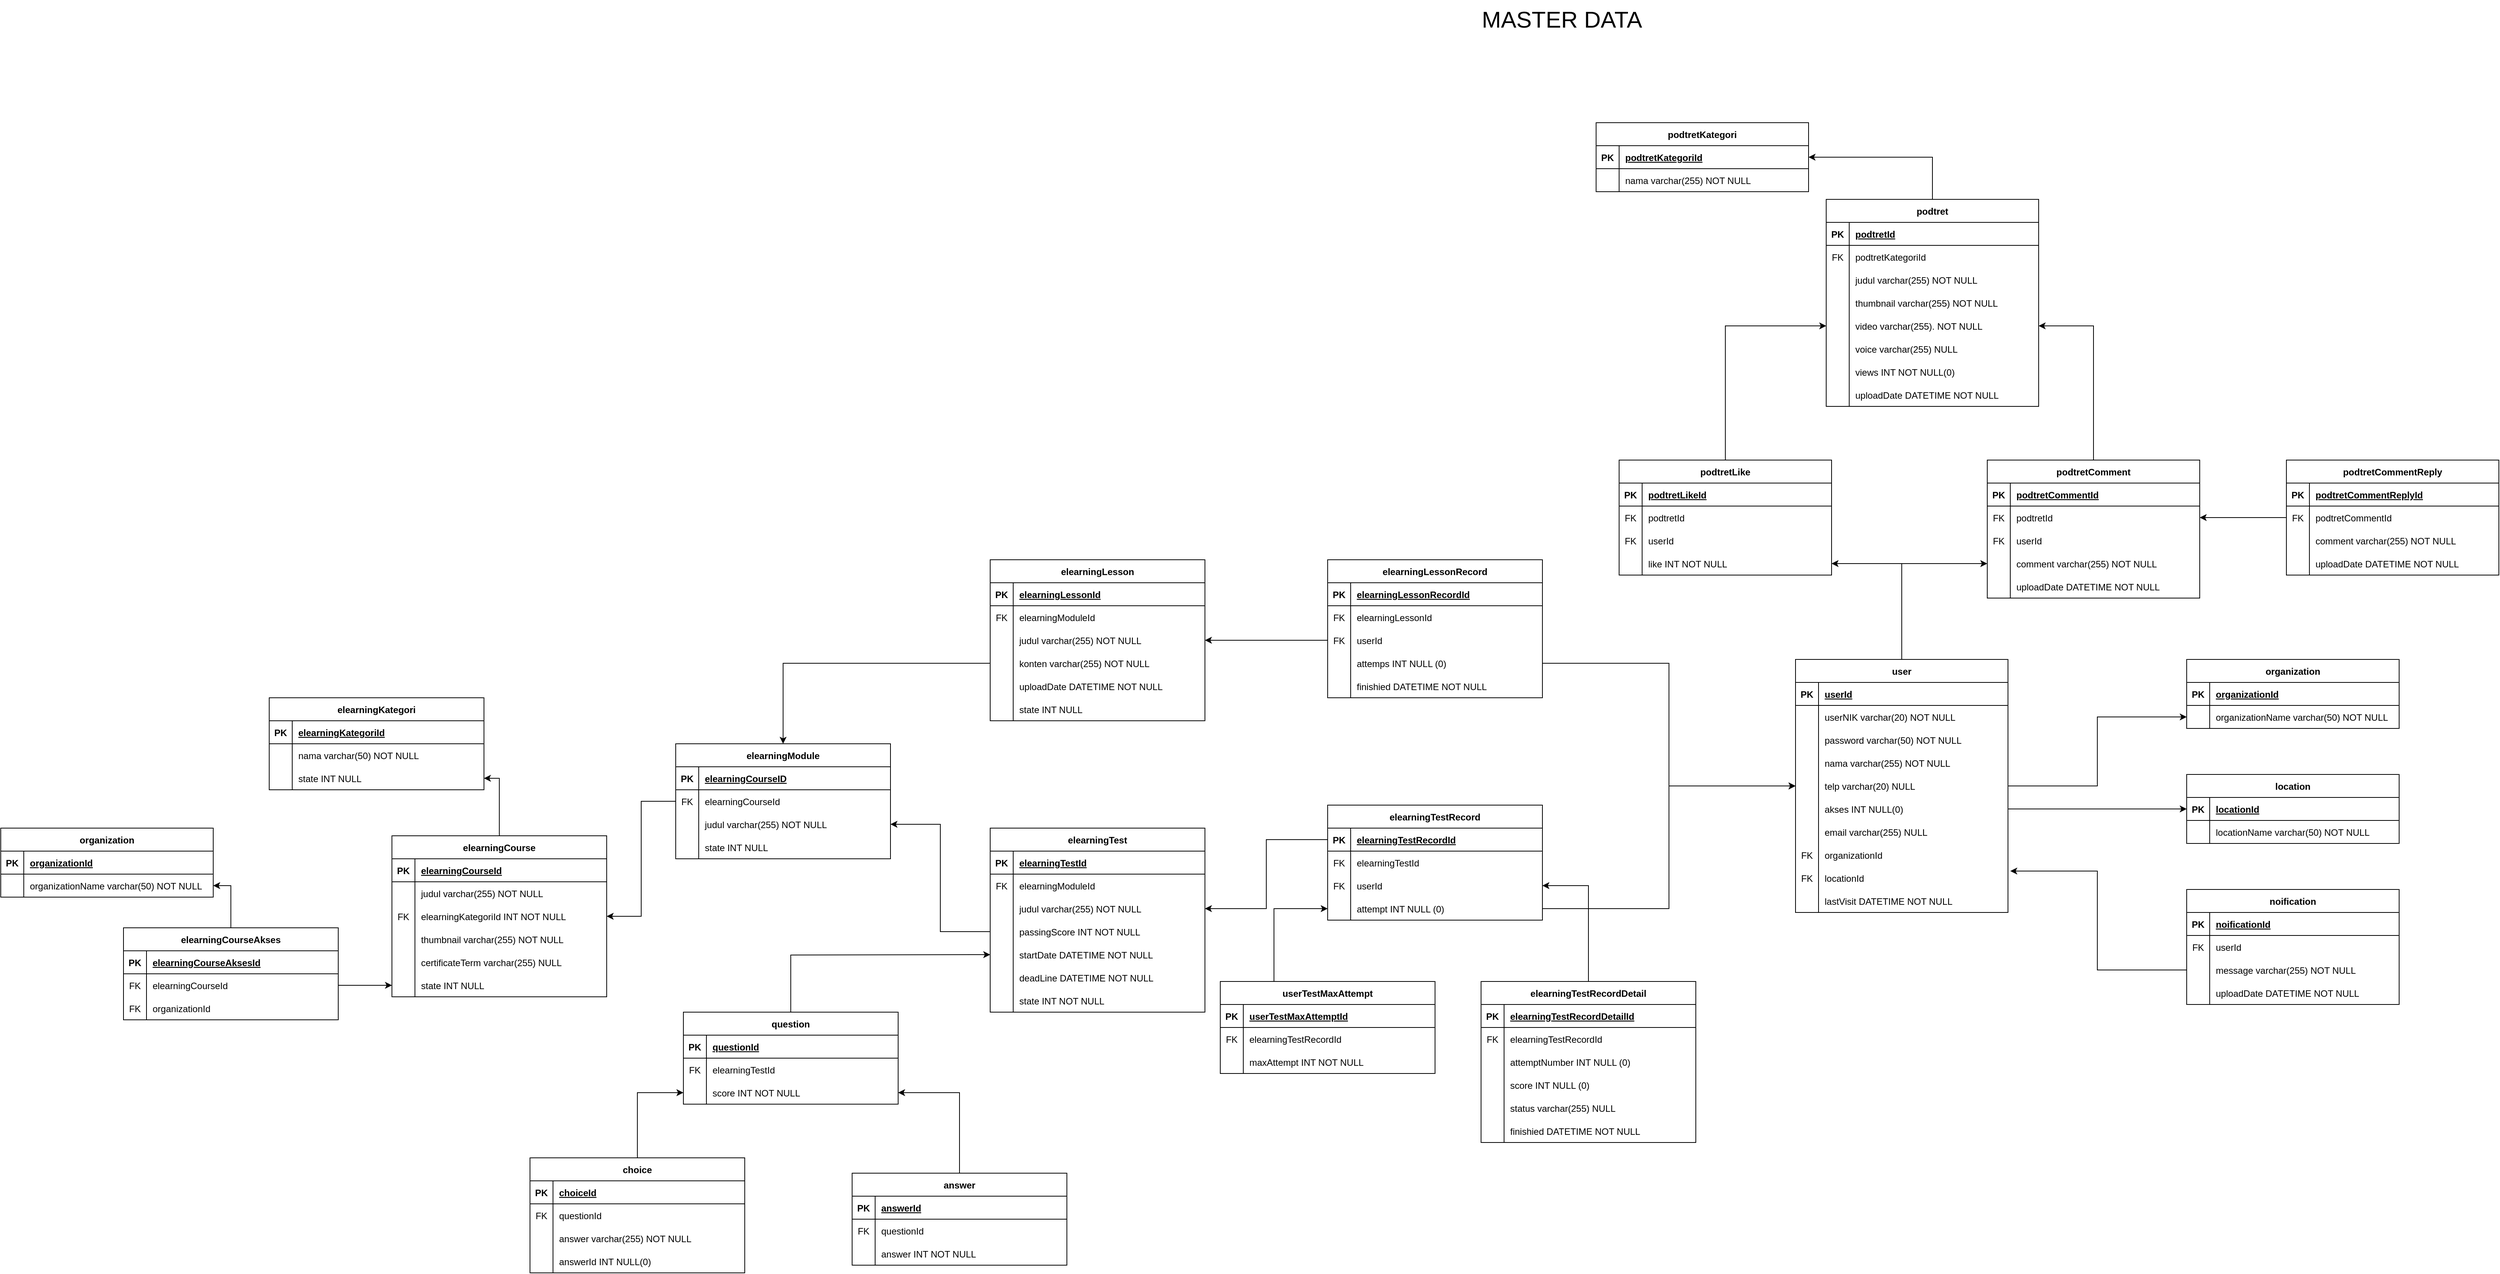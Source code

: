 <mxfile version="20.8.14" type="device"><diagram id="VH4XzGJ4UK2KeiPxY9Gd" name="Page-1"><mxGraphModel dx="4786" dy="4740" grid="1" gridSize="10" guides="1" tooltips="1" connect="1" arrows="1" fold="1" page="1" pageScale="1" pageWidth="850" pageHeight="1100" math="0" shadow="0"><root><mxCell id="0"/><mxCell id="1" parent="0"/><mxCell id="sPml5uD9jWHY6Ige1DEB-238" style="edgeStyle=orthogonalEdgeStyle;rounded=0;orthogonalLoop=1;jettySize=auto;html=1;exitX=0.5;exitY=0;exitDx=0;exitDy=0;entryX=1;entryY=0.5;entryDx=0;entryDy=0;startArrow=none;startFill=0;endArrow=classic;endFill=1;" parent="1" source="6iIXsMaGFZCWzicdd3MA-1" target="sPml5uD9jWHY6Ige1DEB-234" edge="1"><mxGeometry relative="1" as="geometry"/></mxCell><mxCell id="sPml5uD9jWHY6Ige1DEB-254" style="edgeStyle=orthogonalEdgeStyle;rounded=0;orthogonalLoop=1;jettySize=auto;html=1;exitX=0.5;exitY=0;exitDx=0;exitDy=0;entryX=0;entryY=0.5;entryDx=0;entryDy=0;startArrow=none;startFill=0;endArrow=classic;endFill=1;" parent="1" source="6iIXsMaGFZCWzicdd3MA-1" target="sPml5uD9jWHY6Ige1DEB-250" edge="1"><mxGeometry relative="1" as="geometry"/></mxCell><mxCell id="6iIXsMaGFZCWzicdd3MA-1" value="user" style="shape=table;startSize=30;container=1;collapsible=1;childLayout=tableLayout;fixedRows=1;rowLines=0;fontStyle=1;align=center;resizeLast=1;" parent="1" vertex="1"><mxGeometry x="2310" y="-350" width="277" height="330" as="geometry"/></mxCell><mxCell id="6iIXsMaGFZCWzicdd3MA-2" value="" style="shape=tableRow;horizontal=0;startSize=0;swimlaneHead=0;swimlaneBody=0;fillColor=none;collapsible=0;dropTarget=0;points=[[0,0.5],[1,0.5]];portConstraint=eastwest;top=0;left=0;right=0;bottom=1;" parent="6iIXsMaGFZCWzicdd3MA-1" vertex="1"><mxGeometry y="30" width="277" height="30" as="geometry"/></mxCell><mxCell id="6iIXsMaGFZCWzicdd3MA-3" value="PK" style="shape=partialRectangle;connectable=0;fillColor=none;top=0;left=0;bottom=0;right=0;fontStyle=1;overflow=hidden;" parent="6iIXsMaGFZCWzicdd3MA-2" vertex="1"><mxGeometry width="30" height="30" as="geometry"><mxRectangle width="30" height="30" as="alternateBounds"/></mxGeometry></mxCell><mxCell id="6iIXsMaGFZCWzicdd3MA-4" value="userId" style="shape=partialRectangle;connectable=0;fillColor=none;top=0;left=0;bottom=0;right=0;align=left;spacingLeft=6;fontStyle=5;overflow=hidden;" parent="6iIXsMaGFZCWzicdd3MA-2" vertex="1"><mxGeometry x="30" width="247" height="30" as="geometry"><mxRectangle width="247" height="30" as="alternateBounds"/></mxGeometry></mxCell><mxCell id="6iIXsMaGFZCWzicdd3MA-5" value="" style="shape=tableRow;horizontal=0;startSize=0;swimlaneHead=0;swimlaneBody=0;fillColor=none;collapsible=0;dropTarget=0;points=[[0,0.5],[1,0.5]];portConstraint=eastwest;top=0;left=0;right=0;bottom=0;" parent="6iIXsMaGFZCWzicdd3MA-1" vertex="1"><mxGeometry y="60" width="277" height="30" as="geometry"/></mxCell><mxCell id="6iIXsMaGFZCWzicdd3MA-6" value="" style="shape=partialRectangle;connectable=0;fillColor=none;top=0;left=0;bottom=0;right=0;editable=1;overflow=hidden;" parent="6iIXsMaGFZCWzicdd3MA-5" vertex="1"><mxGeometry width="30" height="30" as="geometry"><mxRectangle width="30" height="30" as="alternateBounds"/></mxGeometry></mxCell><mxCell id="6iIXsMaGFZCWzicdd3MA-7" value="userNIK varchar(20) NOT NULL" style="shape=partialRectangle;connectable=0;fillColor=none;top=0;left=0;bottom=0;right=0;align=left;spacingLeft=6;overflow=hidden;" parent="6iIXsMaGFZCWzicdd3MA-5" vertex="1"><mxGeometry x="30" width="247" height="30" as="geometry"><mxRectangle width="247" height="30" as="alternateBounds"/></mxGeometry></mxCell><mxCell id="6iIXsMaGFZCWzicdd3MA-8" value="" style="shape=tableRow;horizontal=0;startSize=0;swimlaneHead=0;swimlaneBody=0;fillColor=none;collapsible=0;dropTarget=0;points=[[0,0.5],[1,0.5]];portConstraint=eastwest;top=0;left=0;right=0;bottom=0;" parent="6iIXsMaGFZCWzicdd3MA-1" vertex="1"><mxGeometry y="90" width="277" height="30" as="geometry"/></mxCell><mxCell id="6iIXsMaGFZCWzicdd3MA-9" value="" style="shape=partialRectangle;connectable=0;fillColor=none;top=0;left=0;bottom=0;right=0;editable=1;overflow=hidden;" parent="6iIXsMaGFZCWzicdd3MA-8" vertex="1"><mxGeometry width="30" height="30" as="geometry"><mxRectangle width="30" height="30" as="alternateBounds"/></mxGeometry></mxCell><mxCell id="6iIXsMaGFZCWzicdd3MA-10" value="password varchar(50) NOT NULL" style="shape=partialRectangle;connectable=0;fillColor=none;top=0;left=0;bottom=0;right=0;align=left;spacingLeft=6;overflow=hidden;" parent="6iIXsMaGFZCWzicdd3MA-8" vertex="1"><mxGeometry x="30" width="247" height="30" as="geometry"><mxRectangle width="247" height="30" as="alternateBounds"/></mxGeometry></mxCell><mxCell id="6iIXsMaGFZCWzicdd3MA-11" value="" style="shape=tableRow;horizontal=0;startSize=0;swimlaneHead=0;swimlaneBody=0;fillColor=none;collapsible=0;dropTarget=0;points=[[0,0.5],[1,0.5]];portConstraint=eastwest;top=0;left=0;right=0;bottom=0;" parent="6iIXsMaGFZCWzicdd3MA-1" vertex="1"><mxGeometry y="120" width="277" height="30" as="geometry"/></mxCell><mxCell id="6iIXsMaGFZCWzicdd3MA-12" value="" style="shape=partialRectangle;connectable=0;fillColor=none;top=0;left=0;bottom=0;right=0;editable=1;overflow=hidden;" parent="6iIXsMaGFZCWzicdd3MA-11" vertex="1"><mxGeometry width="30" height="30" as="geometry"><mxRectangle width="30" height="30" as="alternateBounds"/></mxGeometry></mxCell><mxCell id="6iIXsMaGFZCWzicdd3MA-13" value="nama varchar(255) NOT NULL" style="shape=partialRectangle;connectable=0;fillColor=none;top=0;left=0;bottom=0;right=0;align=left;spacingLeft=6;overflow=hidden;" parent="6iIXsMaGFZCWzicdd3MA-11" vertex="1"><mxGeometry x="30" width="247" height="30" as="geometry"><mxRectangle width="247" height="30" as="alternateBounds"/></mxGeometry></mxCell><mxCell id="6iIXsMaGFZCWzicdd3MA-14" value="" style="shape=tableRow;horizontal=0;startSize=0;swimlaneHead=0;swimlaneBody=0;fillColor=none;collapsible=0;dropTarget=0;points=[[0,0.5],[1,0.5]];portConstraint=eastwest;top=0;left=0;right=0;bottom=0;" parent="6iIXsMaGFZCWzicdd3MA-1" vertex="1"><mxGeometry y="150" width="277" height="30" as="geometry"/></mxCell><mxCell id="6iIXsMaGFZCWzicdd3MA-15" value="" style="shape=partialRectangle;connectable=0;fillColor=none;top=0;left=0;bottom=0;right=0;editable=1;overflow=hidden;" parent="6iIXsMaGFZCWzicdd3MA-14" vertex="1"><mxGeometry width="30" height="30" as="geometry"><mxRectangle width="30" height="30" as="alternateBounds"/></mxGeometry></mxCell><mxCell id="6iIXsMaGFZCWzicdd3MA-16" value="telp varchar(20) NULL" style="shape=partialRectangle;connectable=0;fillColor=none;top=0;left=0;bottom=0;right=0;align=left;spacingLeft=6;overflow=hidden;" parent="6iIXsMaGFZCWzicdd3MA-14" vertex="1"><mxGeometry x="30" width="247" height="30" as="geometry"><mxRectangle width="247" height="30" as="alternateBounds"/></mxGeometry></mxCell><mxCell id="6iIXsMaGFZCWzicdd3MA-17" value="" style="shape=tableRow;horizontal=0;startSize=0;swimlaneHead=0;swimlaneBody=0;fillColor=none;collapsible=0;dropTarget=0;points=[[0,0.5],[1,0.5]];portConstraint=eastwest;top=0;left=0;right=0;bottom=0;" parent="6iIXsMaGFZCWzicdd3MA-1" vertex="1"><mxGeometry y="180" width="277" height="30" as="geometry"/></mxCell><mxCell id="6iIXsMaGFZCWzicdd3MA-18" value="" style="shape=partialRectangle;connectable=0;fillColor=none;top=0;left=0;bottom=0;right=0;editable=1;overflow=hidden;" parent="6iIXsMaGFZCWzicdd3MA-17" vertex="1"><mxGeometry width="30" height="30" as="geometry"><mxRectangle width="30" height="30" as="alternateBounds"/></mxGeometry></mxCell><mxCell id="6iIXsMaGFZCWzicdd3MA-19" value="akses INT NULL(0)" style="shape=partialRectangle;connectable=0;fillColor=none;top=0;left=0;bottom=0;right=0;align=left;spacingLeft=6;overflow=hidden;" parent="6iIXsMaGFZCWzicdd3MA-17" vertex="1"><mxGeometry x="30" width="247" height="30" as="geometry"><mxRectangle width="247" height="30" as="alternateBounds"/></mxGeometry></mxCell><mxCell id="6iIXsMaGFZCWzicdd3MA-20" value="" style="shape=tableRow;horizontal=0;startSize=0;swimlaneHead=0;swimlaneBody=0;fillColor=none;collapsible=0;dropTarget=0;points=[[0,0.5],[1,0.5]];portConstraint=eastwest;top=0;left=0;right=0;bottom=0;" parent="6iIXsMaGFZCWzicdd3MA-1" vertex="1"><mxGeometry y="210" width="277" height="30" as="geometry"/></mxCell><mxCell id="6iIXsMaGFZCWzicdd3MA-21" value="" style="shape=partialRectangle;connectable=0;fillColor=none;top=0;left=0;bottom=0;right=0;editable=1;overflow=hidden;" parent="6iIXsMaGFZCWzicdd3MA-20" vertex="1"><mxGeometry width="30" height="30" as="geometry"><mxRectangle width="30" height="30" as="alternateBounds"/></mxGeometry></mxCell><mxCell id="6iIXsMaGFZCWzicdd3MA-22" value="email varchar(255) NULL" style="shape=partialRectangle;connectable=0;fillColor=none;top=0;left=0;bottom=0;right=0;align=left;spacingLeft=6;overflow=hidden;" parent="6iIXsMaGFZCWzicdd3MA-20" vertex="1"><mxGeometry x="30" width="247" height="30" as="geometry"><mxRectangle width="247" height="30" as="alternateBounds"/></mxGeometry></mxCell><mxCell id="6iIXsMaGFZCWzicdd3MA-23" value="" style="shape=tableRow;horizontal=0;startSize=0;swimlaneHead=0;swimlaneBody=0;fillColor=none;collapsible=0;dropTarget=0;points=[[0,0.5],[1,0.5]];portConstraint=eastwest;top=0;left=0;right=0;bottom=0;" parent="6iIXsMaGFZCWzicdd3MA-1" vertex="1"><mxGeometry y="240" width="277" height="30" as="geometry"/></mxCell><mxCell id="6iIXsMaGFZCWzicdd3MA-24" value="FK" style="shape=partialRectangle;connectable=0;fillColor=none;top=0;left=0;bottom=0;right=0;editable=1;overflow=hidden;" parent="6iIXsMaGFZCWzicdd3MA-23" vertex="1"><mxGeometry width="30" height="30" as="geometry"><mxRectangle width="30" height="30" as="alternateBounds"/></mxGeometry></mxCell><mxCell id="6iIXsMaGFZCWzicdd3MA-25" value="organizationId" style="shape=partialRectangle;connectable=0;fillColor=none;top=0;left=0;bottom=0;right=0;align=left;spacingLeft=6;overflow=hidden;" parent="6iIXsMaGFZCWzicdd3MA-23" vertex="1"><mxGeometry x="30" width="247" height="30" as="geometry"><mxRectangle width="247" height="30" as="alternateBounds"/></mxGeometry></mxCell><mxCell id="6iIXsMaGFZCWzicdd3MA-26" value="" style="shape=tableRow;horizontal=0;startSize=0;swimlaneHead=0;swimlaneBody=0;fillColor=none;collapsible=0;dropTarget=0;points=[[0,0.5],[1,0.5]];portConstraint=eastwest;top=0;left=0;right=0;bottom=0;" parent="6iIXsMaGFZCWzicdd3MA-1" vertex="1"><mxGeometry y="270" width="277" height="30" as="geometry"/></mxCell><mxCell id="6iIXsMaGFZCWzicdd3MA-27" value="FK" style="shape=partialRectangle;connectable=0;fillColor=none;top=0;left=0;bottom=0;right=0;editable=1;overflow=hidden;" parent="6iIXsMaGFZCWzicdd3MA-26" vertex="1"><mxGeometry width="30" height="30" as="geometry"><mxRectangle width="30" height="30" as="alternateBounds"/></mxGeometry></mxCell><mxCell id="6iIXsMaGFZCWzicdd3MA-28" value="locationId" style="shape=partialRectangle;connectable=0;fillColor=none;top=0;left=0;bottom=0;right=0;align=left;spacingLeft=6;overflow=hidden;" parent="6iIXsMaGFZCWzicdd3MA-26" vertex="1"><mxGeometry x="30" width="247" height="30" as="geometry"><mxRectangle width="247" height="30" as="alternateBounds"/></mxGeometry></mxCell><mxCell id="6iIXsMaGFZCWzicdd3MA-67" value="" style="shape=tableRow;horizontal=0;startSize=0;swimlaneHead=0;swimlaneBody=0;fillColor=none;collapsible=0;dropTarget=0;points=[[0,0.5],[1,0.5]];portConstraint=eastwest;top=0;left=0;right=0;bottom=0;" parent="6iIXsMaGFZCWzicdd3MA-1" vertex="1"><mxGeometry y="300" width="277" height="30" as="geometry"/></mxCell><mxCell id="6iIXsMaGFZCWzicdd3MA-68" value="" style="shape=partialRectangle;connectable=0;fillColor=none;top=0;left=0;bottom=0;right=0;editable=1;overflow=hidden;" parent="6iIXsMaGFZCWzicdd3MA-67" vertex="1"><mxGeometry width="30" height="30" as="geometry"><mxRectangle width="30" height="30" as="alternateBounds"/></mxGeometry></mxCell><mxCell id="6iIXsMaGFZCWzicdd3MA-69" value="lastVisit DATETIME NOT NULL" style="shape=partialRectangle;connectable=0;fillColor=none;top=0;left=0;bottom=0;right=0;align=left;spacingLeft=6;overflow=hidden;" parent="6iIXsMaGFZCWzicdd3MA-67" vertex="1"><mxGeometry x="30" width="247" height="30" as="geometry"><mxRectangle width="247" height="30" as="alternateBounds"/></mxGeometry></mxCell><mxCell id="6iIXsMaGFZCWzicdd3MA-38" value="&lt;font style=&quot;font-size: 30px;&quot;&gt;MASTER DATA&lt;/font&gt;" style="text;html=1;align=center;verticalAlign=middle;resizable=0;points=[];autosize=1;strokeColor=none;fillColor=none;" parent="1" vertex="1"><mxGeometry x="1890" y="-1210" width="230" height="50" as="geometry"/></mxCell><mxCell id="6iIXsMaGFZCWzicdd3MA-133" value="" style="edgeStyle=orthogonalEdgeStyle;rounded=0;orthogonalLoop=1;jettySize=auto;html=1;fontSize=30;startArrow=classic;startFill=1;endArrow=none;endFill=0;" parent="1" source="6iIXsMaGFZCWzicdd3MA-39" target="6iIXsMaGFZCWzicdd3MA-117" edge="1"><mxGeometry relative="1" as="geometry"/></mxCell><mxCell id="6iIXsMaGFZCWzicdd3MA-39" value="elearningCourse" style="shape=table;startSize=30;container=1;collapsible=1;childLayout=tableLayout;fixedRows=1;rowLines=0;fontStyle=1;align=center;resizeLast=1;" parent="1" vertex="1"><mxGeometry x="480" y="-120" width="280" height="210" as="geometry"/></mxCell><mxCell id="6iIXsMaGFZCWzicdd3MA-40" value="" style="shape=tableRow;horizontal=0;startSize=0;swimlaneHead=0;swimlaneBody=0;fillColor=none;collapsible=0;dropTarget=0;points=[[0,0.5],[1,0.5]];portConstraint=eastwest;top=0;left=0;right=0;bottom=1;" parent="6iIXsMaGFZCWzicdd3MA-39" vertex="1"><mxGeometry y="30" width="280" height="30" as="geometry"/></mxCell><mxCell id="6iIXsMaGFZCWzicdd3MA-41" value="PK" style="shape=partialRectangle;connectable=0;fillColor=none;top=0;left=0;bottom=0;right=0;fontStyle=1;overflow=hidden;" parent="6iIXsMaGFZCWzicdd3MA-40" vertex="1"><mxGeometry width="30" height="30" as="geometry"><mxRectangle width="30" height="30" as="alternateBounds"/></mxGeometry></mxCell><mxCell id="6iIXsMaGFZCWzicdd3MA-42" value="elearningCourseId" style="shape=partialRectangle;connectable=0;fillColor=none;top=0;left=0;bottom=0;right=0;align=left;spacingLeft=6;fontStyle=5;overflow=hidden;" parent="6iIXsMaGFZCWzicdd3MA-40" vertex="1"><mxGeometry x="30" width="250" height="30" as="geometry"><mxRectangle width="250" height="30" as="alternateBounds"/></mxGeometry></mxCell><mxCell id="6iIXsMaGFZCWzicdd3MA-43" value="" style="shape=tableRow;horizontal=0;startSize=0;swimlaneHead=0;swimlaneBody=0;fillColor=none;collapsible=0;dropTarget=0;points=[[0,0.5],[1,0.5]];portConstraint=eastwest;top=0;left=0;right=0;bottom=0;" parent="6iIXsMaGFZCWzicdd3MA-39" vertex="1"><mxGeometry y="60" width="280" height="30" as="geometry"/></mxCell><mxCell id="6iIXsMaGFZCWzicdd3MA-44" value="" style="shape=partialRectangle;connectable=0;fillColor=none;top=0;left=0;bottom=0;right=0;editable=1;overflow=hidden;" parent="6iIXsMaGFZCWzicdd3MA-43" vertex="1"><mxGeometry width="30" height="30" as="geometry"><mxRectangle width="30" height="30" as="alternateBounds"/></mxGeometry></mxCell><mxCell id="6iIXsMaGFZCWzicdd3MA-45" value="judul varchar(255) NOT NULL" style="shape=partialRectangle;connectable=0;fillColor=none;top=0;left=0;bottom=0;right=0;align=left;spacingLeft=6;overflow=hidden;" parent="6iIXsMaGFZCWzicdd3MA-43" vertex="1"><mxGeometry x="30" width="250" height="30" as="geometry"><mxRectangle width="250" height="30" as="alternateBounds"/></mxGeometry></mxCell><mxCell id="6iIXsMaGFZCWzicdd3MA-46" value="" style="shape=tableRow;horizontal=0;startSize=0;swimlaneHead=0;swimlaneBody=0;fillColor=none;collapsible=0;dropTarget=0;points=[[0,0.5],[1,0.5]];portConstraint=eastwest;top=0;left=0;right=0;bottom=0;" parent="6iIXsMaGFZCWzicdd3MA-39" vertex="1"><mxGeometry y="90" width="280" height="30" as="geometry"/></mxCell><mxCell id="6iIXsMaGFZCWzicdd3MA-47" value="FK" style="shape=partialRectangle;connectable=0;fillColor=none;top=0;left=0;bottom=0;right=0;editable=1;overflow=hidden;" parent="6iIXsMaGFZCWzicdd3MA-46" vertex="1"><mxGeometry width="30" height="30" as="geometry"><mxRectangle width="30" height="30" as="alternateBounds"/></mxGeometry></mxCell><mxCell id="6iIXsMaGFZCWzicdd3MA-48" value="elearningKategoriId INT NOT NULL" style="shape=partialRectangle;connectable=0;fillColor=none;top=0;left=0;bottom=0;right=0;align=left;spacingLeft=6;overflow=hidden;" parent="6iIXsMaGFZCWzicdd3MA-46" vertex="1"><mxGeometry x="30" width="250" height="30" as="geometry"><mxRectangle width="250" height="30" as="alternateBounds"/></mxGeometry></mxCell><mxCell id="6iIXsMaGFZCWzicdd3MA-75" value="" style="shape=tableRow;horizontal=0;startSize=0;swimlaneHead=0;swimlaneBody=0;fillColor=none;collapsible=0;dropTarget=0;points=[[0,0.5],[1,0.5]];portConstraint=eastwest;top=0;left=0;right=0;bottom=0;" parent="6iIXsMaGFZCWzicdd3MA-39" vertex="1"><mxGeometry y="120" width="280" height="30" as="geometry"/></mxCell><mxCell id="6iIXsMaGFZCWzicdd3MA-76" value="" style="shape=partialRectangle;connectable=0;fillColor=none;top=0;left=0;bottom=0;right=0;editable=1;overflow=hidden;" parent="6iIXsMaGFZCWzicdd3MA-75" vertex="1"><mxGeometry width="30" height="30" as="geometry"><mxRectangle width="30" height="30" as="alternateBounds"/></mxGeometry></mxCell><mxCell id="6iIXsMaGFZCWzicdd3MA-77" value="thumbnail varchar(255) NOT NULL" style="shape=partialRectangle;connectable=0;fillColor=none;top=0;left=0;bottom=0;right=0;align=left;spacingLeft=6;overflow=hidden;" parent="6iIXsMaGFZCWzicdd3MA-75" vertex="1"><mxGeometry x="30" width="250" height="30" as="geometry"><mxRectangle width="250" height="30" as="alternateBounds"/></mxGeometry></mxCell><mxCell id="6iIXsMaGFZCWzicdd3MA-222" value="" style="shape=tableRow;horizontal=0;startSize=0;swimlaneHead=0;swimlaneBody=0;fillColor=none;collapsible=0;dropTarget=0;points=[[0,0.5],[1,0.5]];portConstraint=eastwest;top=0;left=0;right=0;bottom=0;" parent="6iIXsMaGFZCWzicdd3MA-39" vertex="1"><mxGeometry y="150" width="280" height="30" as="geometry"/></mxCell><mxCell id="6iIXsMaGFZCWzicdd3MA-223" value="" style="shape=partialRectangle;connectable=0;fillColor=none;top=0;left=0;bottom=0;right=0;editable=1;overflow=hidden;" parent="6iIXsMaGFZCWzicdd3MA-222" vertex="1"><mxGeometry width="30" height="30" as="geometry"><mxRectangle width="30" height="30" as="alternateBounds"/></mxGeometry></mxCell><mxCell id="6iIXsMaGFZCWzicdd3MA-224" value="certificateTerm varchar(255) NULL" style="shape=partialRectangle;connectable=0;fillColor=none;top=0;left=0;bottom=0;right=0;align=left;spacingLeft=6;overflow=hidden;" parent="6iIXsMaGFZCWzicdd3MA-222" vertex="1"><mxGeometry x="30" width="250" height="30" as="geometry"><mxRectangle width="250" height="30" as="alternateBounds"/></mxGeometry></mxCell><mxCell id="sPml5uD9jWHY6Ige1DEB-46" value="" style="shape=tableRow;horizontal=0;startSize=0;swimlaneHead=0;swimlaneBody=0;fillColor=none;collapsible=0;dropTarget=0;points=[[0,0.5],[1,0.5]];portConstraint=eastwest;top=0;left=0;right=0;bottom=0;" parent="6iIXsMaGFZCWzicdd3MA-39" vertex="1"><mxGeometry y="180" width="280" height="30" as="geometry"/></mxCell><mxCell id="sPml5uD9jWHY6Ige1DEB-47" value="" style="shape=partialRectangle;connectable=0;fillColor=none;top=0;left=0;bottom=0;right=0;editable=1;overflow=hidden;" parent="sPml5uD9jWHY6Ige1DEB-46" vertex="1"><mxGeometry width="30" height="30" as="geometry"><mxRectangle width="30" height="30" as="alternateBounds"/></mxGeometry></mxCell><mxCell id="sPml5uD9jWHY6Ige1DEB-48" value="state INT NULL" style="shape=partialRectangle;connectable=0;fillColor=none;top=0;left=0;bottom=0;right=0;align=left;spacingLeft=6;overflow=hidden;" parent="sPml5uD9jWHY6Ige1DEB-46" vertex="1"><mxGeometry x="30" width="250" height="30" as="geometry"><mxRectangle width="250" height="30" as="alternateBounds"/></mxGeometry></mxCell><mxCell id="sPml5uD9jWHY6Ige1DEB-60" style="edgeStyle=orthogonalEdgeStyle;rounded=0;orthogonalLoop=1;jettySize=auto;html=1;exitX=0.5;exitY=0;exitDx=0;exitDy=0;entryX=0;entryY=0.5;entryDx=0;entryDy=0;startArrow=classic;startFill=1;endArrow=none;endFill=0;" parent="1" source="6iIXsMaGFZCWzicdd3MA-117" target="6iIXsMaGFZCWzicdd3MA-160" edge="1"><mxGeometry relative="1" as="geometry"/></mxCell><mxCell id="6iIXsMaGFZCWzicdd3MA-117" value="elearningModule" style="shape=table;startSize=30;container=1;collapsible=1;childLayout=tableLayout;fixedRows=1;rowLines=0;fontStyle=1;align=center;resizeLast=1;" parent="1" vertex="1"><mxGeometry x="850" y="-240" width="280" height="150" as="geometry"/></mxCell><mxCell id="6iIXsMaGFZCWzicdd3MA-118" value="" style="shape=tableRow;horizontal=0;startSize=0;swimlaneHead=0;swimlaneBody=0;fillColor=none;collapsible=0;dropTarget=0;points=[[0,0.5],[1,0.5]];portConstraint=eastwest;top=0;left=0;right=0;bottom=1;" parent="6iIXsMaGFZCWzicdd3MA-117" vertex="1"><mxGeometry y="30" width="280" height="30" as="geometry"/></mxCell><mxCell id="6iIXsMaGFZCWzicdd3MA-119" value="PK" style="shape=partialRectangle;connectable=0;fillColor=none;top=0;left=0;bottom=0;right=0;fontStyle=1;overflow=hidden;" parent="6iIXsMaGFZCWzicdd3MA-118" vertex="1"><mxGeometry width="30" height="30" as="geometry"><mxRectangle width="30" height="30" as="alternateBounds"/></mxGeometry></mxCell><mxCell id="6iIXsMaGFZCWzicdd3MA-120" value="elearningCourseID" style="shape=partialRectangle;connectable=0;fillColor=none;top=0;left=0;bottom=0;right=0;align=left;spacingLeft=6;fontStyle=5;overflow=hidden;" parent="6iIXsMaGFZCWzicdd3MA-118" vertex="1"><mxGeometry x="30" width="250" height="30" as="geometry"><mxRectangle width="250" height="30" as="alternateBounds"/></mxGeometry></mxCell><mxCell id="6iIXsMaGFZCWzicdd3MA-121" value="" style="shape=tableRow;horizontal=0;startSize=0;swimlaneHead=0;swimlaneBody=0;fillColor=none;collapsible=0;dropTarget=0;points=[[0,0.5],[1,0.5]];portConstraint=eastwest;top=0;left=0;right=0;bottom=0;" parent="6iIXsMaGFZCWzicdd3MA-117" vertex="1"><mxGeometry y="60" width="280" height="30" as="geometry"/></mxCell><mxCell id="6iIXsMaGFZCWzicdd3MA-122" value="FK" style="shape=partialRectangle;connectable=0;fillColor=none;top=0;left=0;bottom=0;right=0;editable=1;overflow=hidden;" parent="6iIXsMaGFZCWzicdd3MA-121" vertex="1"><mxGeometry width="30" height="30" as="geometry"><mxRectangle width="30" height="30" as="alternateBounds"/></mxGeometry></mxCell><mxCell id="6iIXsMaGFZCWzicdd3MA-123" value="elearningCourseId" style="shape=partialRectangle;connectable=0;fillColor=none;top=0;left=0;bottom=0;right=0;align=left;spacingLeft=6;overflow=hidden;" parent="6iIXsMaGFZCWzicdd3MA-121" vertex="1"><mxGeometry x="30" width="250" height="30" as="geometry"><mxRectangle width="250" height="30" as="alternateBounds"/></mxGeometry></mxCell><mxCell id="6iIXsMaGFZCWzicdd3MA-124" value="" style="shape=tableRow;horizontal=0;startSize=0;swimlaneHead=0;swimlaneBody=0;fillColor=none;collapsible=0;dropTarget=0;points=[[0,0.5],[1,0.5]];portConstraint=eastwest;top=0;left=0;right=0;bottom=0;" parent="6iIXsMaGFZCWzicdd3MA-117" vertex="1"><mxGeometry y="90" width="280" height="30" as="geometry"/></mxCell><mxCell id="6iIXsMaGFZCWzicdd3MA-125" value="" style="shape=partialRectangle;connectable=0;fillColor=none;top=0;left=0;bottom=0;right=0;editable=1;overflow=hidden;" parent="6iIXsMaGFZCWzicdd3MA-124" vertex="1"><mxGeometry width="30" height="30" as="geometry"><mxRectangle width="30" height="30" as="alternateBounds"/></mxGeometry></mxCell><mxCell id="6iIXsMaGFZCWzicdd3MA-126" value="judul varchar(255) NOT NULL" style="shape=partialRectangle;connectable=0;fillColor=none;top=0;left=0;bottom=0;right=0;align=left;spacingLeft=6;overflow=hidden;" parent="6iIXsMaGFZCWzicdd3MA-124" vertex="1"><mxGeometry x="30" width="250" height="30" as="geometry"><mxRectangle width="250" height="30" as="alternateBounds"/></mxGeometry></mxCell><mxCell id="ArnVSpoaB1cYbswA8nHg-17" value="" style="shape=tableRow;horizontal=0;startSize=0;swimlaneHead=0;swimlaneBody=0;fillColor=none;collapsible=0;dropTarget=0;points=[[0,0.5],[1,0.5]];portConstraint=eastwest;top=0;left=0;right=0;bottom=0;" parent="6iIXsMaGFZCWzicdd3MA-117" vertex="1"><mxGeometry y="120" width="280" height="30" as="geometry"/></mxCell><mxCell id="ArnVSpoaB1cYbswA8nHg-18" value="" style="shape=partialRectangle;connectable=0;fillColor=none;top=0;left=0;bottom=0;right=0;editable=1;overflow=hidden;" parent="ArnVSpoaB1cYbswA8nHg-17" vertex="1"><mxGeometry width="30" height="30" as="geometry"><mxRectangle width="30" height="30" as="alternateBounds"/></mxGeometry></mxCell><mxCell id="ArnVSpoaB1cYbswA8nHg-19" value="state INT NULL" style="shape=partialRectangle;connectable=0;fillColor=none;top=0;left=0;bottom=0;right=0;align=left;spacingLeft=6;overflow=hidden;" parent="ArnVSpoaB1cYbswA8nHg-17" vertex="1"><mxGeometry x="30" width="250" height="30" as="geometry"><mxRectangle width="250" height="30" as="alternateBounds"/></mxGeometry></mxCell><mxCell id="6iIXsMaGFZCWzicdd3MA-150" value="elearningLesson" style="shape=table;startSize=30;container=1;collapsible=1;childLayout=tableLayout;fixedRows=1;rowLines=0;fontStyle=1;align=center;resizeLast=1;" parent="1" vertex="1"><mxGeometry x="1260" y="-480" width="280" height="210" as="geometry"/></mxCell><mxCell id="6iIXsMaGFZCWzicdd3MA-151" value="" style="shape=tableRow;horizontal=0;startSize=0;swimlaneHead=0;swimlaneBody=0;fillColor=none;collapsible=0;dropTarget=0;points=[[0,0.5],[1,0.5]];portConstraint=eastwest;top=0;left=0;right=0;bottom=1;" parent="6iIXsMaGFZCWzicdd3MA-150" vertex="1"><mxGeometry y="30" width="280" height="30" as="geometry"/></mxCell><mxCell id="6iIXsMaGFZCWzicdd3MA-152" value="PK" style="shape=partialRectangle;connectable=0;fillColor=none;top=0;left=0;bottom=0;right=0;fontStyle=1;overflow=hidden;" parent="6iIXsMaGFZCWzicdd3MA-151" vertex="1"><mxGeometry width="30" height="30" as="geometry"><mxRectangle width="30" height="30" as="alternateBounds"/></mxGeometry></mxCell><mxCell id="6iIXsMaGFZCWzicdd3MA-153" value="elearningLessonId" style="shape=partialRectangle;connectable=0;fillColor=none;top=0;left=0;bottom=0;right=0;align=left;spacingLeft=6;fontStyle=5;overflow=hidden;" parent="6iIXsMaGFZCWzicdd3MA-151" vertex="1"><mxGeometry x="30" width="250" height="30" as="geometry"><mxRectangle width="250" height="30" as="alternateBounds"/></mxGeometry></mxCell><mxCell id="6iIXsMaGFZCWzicdd3MA-154" value="" style="shape=tableRow;horizontal=0;startSize=0;swimlaneHead=0;swimlaneBody=0;fillColor=none;collapsible=0;dropTarget=0;points=[[0,0.5],[1,0.5]];portConstraint=eastwest;top=0;left=0;right=0;bottom=0;" parent="6iIXsMaGFZCWzicdd3MA-150" vertex="1"><mxGeometry y="60" width="280" height="30" as="geometry"/></mxCell><mxCell id="6iIXsMaGFZCWzicdd3MA-155" value="FK" style="shape=partialRectangle;connectable=0;fillColor=none;top=0;left=0;bottom=0;right=0;editable=1;overflow=hidden;" parent="6iIXsMaGFZCWzicdd3MA-154" vertex="1"><mxGeometry width="30" height="30" as="geometry"><mxRectangle width="30" height="30" as="alternateBounds"/></mxGeometry></mxCell><mxCell id="6iIXsMaGFZCWzicdd3MA-156" value="elearningModuleId" style="shape=partialRectangle;connectable=0;fillColor=none;top=0;left=0;bottom=0;right=0;align=left;spacingLeft=6;overflow=hidden;" parent="6iIXsMaGFZCWzicdd3MA-154" vertex="1"><mxGeometry x="30" width="250" height="30" as="geometry"><mxRectangle width="250" height="30" as="alternateBounds"/></mxGeometry></mxCell><mxCell id="6iIXsMaGFZCWzicdd3MA-157" value="" style="shape=tableRow;horizontal=0;startSize=0;swimlaneHead=0;swimlaneBody=0;fillColor=none;collapsible=0;dropTarget=0;points=[[0,0.5],[1,0.5]];portConstraint=eastwest;top=0;left=0;right=0;bottom=0;" parent="6iIXsMaGFZCWzicdd3MA-150" vertex="1"><mxGeometry y="90" width="280" height="30" as="geometry"/></mxCell><mxCell id="6iIXsMaGFZCWzicdd3MA-158" value="" style="shape=partialRectangle;connectable=0;fillColor=none;top=0;left=0;bottom=0;right=0;editable=1;overflow=hidden;" parent="6iIXsMaGFZCWzicdd3MA-157" vertex="1"><mxGeometry width="30" height="30" as="geometry"><mxRectangle width="30" height="30" as="alternateBounds"/></mxGeometry></mxCell><mxCell id="6iIXsMaGFZCWzicdd3MA-159" value="judul varchar(255) NOT NULL" style="shape=partialRectangle;connectable=0;fillColor=none;top=0;left=0;bottom=0;right=0;align=left;spacingLeft=6;overflow=hidden;" parent="6iIXsMaGFZCWzicdd3MA-157" vertex="1"><mxGeometry x="30" width="250" height="30" as="geometry"><mxRectangle width="250" height="30" as="alternateBounds"/></mxGeometry></mxCell><mxCell id="6iIXsMaGFZCWzicdd3MA-160" value="" style="shape=tableRow;horizontal=0;startSize=0;swimlaneHead=0;swimlaneBody=0;fillColor=none;collapsible=0;dropTarget=0;points=[[0,0.5],[1,0.5]];portConstraint=eastwest;top=0;left=0;right=0;bottom=0;" parent="6iIXsMaGFZCWzicdd3MA-150" vertex="1"><mxGeometry y="120" width="280" height="30" as="geometry"/></mxCell><mxCell id="6iIXsMaGFZCWzicdd3MA-161" value="" style="shape=partialRectangle;connectable=0;fillColor=none;top=0;left=0;bottom=0;right=0;editable=1;overflow=hidden;" parent="6iIXsMaGFZCWzicdd3MA-160" vertex="1"><mxGeometry width="30" height="30" as="geometry"><mxRectangle width="30" height="30" as="alternateBounds"/></mxGeometry></mxCell><mxCell id="6iIXsMaGFZCWzicdd3MA-162" value="konten varchar(255) NOT NULL" style="shape=partialRectangle;connectable=0;fillColor=none;top=0;left=0;bottom=0;right=0;align=left;spacingLeft=6;overflow=hidden;" parent="6iIXsMaGFZCWzicdd3MA-160" vertex="1"><mxGeometry x="30" width="250" height="30" as="geometry"><mxRectangle width="250" height="30" as="alternateBounds"/></mxGeometry></mxCell><mxCell id="JPKGP6M1OnwcX6Bhk4d6-43" value="" style="shape=tableRow;horizontal=0;startSize=0;swimlaneHead=0;swimlaneBody=0;fillColor=none;collapsible=0;dropTarget=0;points=[[0,0.5],[1,0.5]];portConstraint=eastwest;top=0;left=0;right=0;bottom=0;" parent="6iIXsMaGFZCWzicdd3MA-150" vertex="1"><mxGeometry y="150" width="280" height="30" as="geometry"/></mxCell><mxCell id="JPKGP6M1OnwcX6Bhk4d6-44" value="" style="shape=partialRectangle;connectable=0;fillColor=none;top=0;left=0;bottom=0;right=0;editable=1;overflow=hidden;" parent="JPKGP6M1OnwcX6Bhk4d6-43" vertex="1"><mxGeometry width="30" height="30" as="geometry"><mxRectangle width="30" height="30" as="alternateBounds"/></mxGeometry></mxCell><mxCell id="JPKGP6M1OnwcX6Bhk4d6-45" value="uploadDate DATETIME NOT NULL" style="shape=partialRectangle;connectable=0;fillColor=none;top=0;left=0;bottom=0;right=0;align=left;spacingLeft=6;overflow=hidden;" parent="JPKGP6M1OnwcX6Bhk4d6-43" vertex="1"><mxGeometry x="30" width="250" height="30" as="geometry"><mxRectangle width="250" height="30" as="alternateBounds"/></mxGeometry></mxCell><mxCell id="sPml5uD9jWHY6Ige1DEB-94" value="" style="shape=tableRow;horizontal=0;startSize=0;swimlaneHead=0;swimlaneBody=0;fillColor=none;collapsible=0;dropTarget=0;points=[[0,0.5],[1,0.5]];portConstraint=eastwest;top=0;left=0;right=0;bottom=0;" parent="6iIXsMaGFZCWzicdd3MA-150" vertex="1"><mxGeometry y="180" width="280" height="30" as="geometry"/></mxCell><mxCell id="sPml5uD9jWHY6Ige1DEB-95" value="" style="shape=partialRectangle;connectable=0;fillColor=none;top=0;left=0;bottom=0;right=0;editable=1;overflow=hidden;" parent="sPml5uD9jWHY6Ige1DEB-94" vertex="1"><mxGeometry width="30" height="30" as="geometry"><mxRectangle width="30" height="30" as="alternateBounds"/></mxGeometry></mxCell><mxCell id="sPml5uD9jWHY6Ige1DEB-96" value="state INT NULL" style="shape=partialRectangle;connectable=0;fillColor=none;top=0;left=0;bottom=0;right=0;align=left;spacingLeft=6;overflow=hidden;" parent="sPml5uD9jWHY6Ige1DEB-94" vertex="1"><mxGeometry x="30" width="250" height="30" as="geometry"><mxRectangle width="250" height="30" as="alternateBounds"/></mxGeometry></mxCell><mxCell id="6iIXsMaGFZCWzicdd3MA-250" value="elearningTestRecord" style="shape=table;startSize=30;container=1;collapsible=1;childLayout=tableLayout;fixedRows=1;rowLines=0;fontStyle=1;align=center;resizeLast=1;" parent="1" vertex="1"><mxGeometry x="1700" y="-160" width="280" height="150" as="geometry"/></mxCell><mxCell id="6iIXsMaGFZCWzicdd3MA-251" value="" style="shape=tableRow;horizontal=0;startSize=0;swimlaneHead=0;swimlaneBody=0;fillColor=none;collapsible=0;dropTarget=0;points=[[0,0.5],[1,0.5]];portConstraint=eastwest;top=0;left=0;right=0;bottom=1;" parent="6iIXsMaGFZCWzicdd3MA-250" vertex="1"><mxGeometry y="30" width="280" height="30" as="geometry"/></mxCell><mxCell id="6iIXsMaGFZCWzicdd3MA-252" value="PK" style="shape=partialRectangle;connectable=0;fillColor=none;top=0;left=0;bottom=0;right=0;fontStyle=1;overflow=hidden;" parent="6iIXsMaGFZCWzicdd3MA-251" vertex="1"><mxGeometry width="30" height="30" as="geometry"><mxRectangle width="30" height="30" as="alternateBounds"/></mxGeometry></mxCell><mxCell id="6iIXsMaGFZCWzicdd3MA-253" value="elearningTestRecordId" style="shape=partialRectangle;connectable=0;fillColor=none;top=0;left=0;bottom=0;right=0;align=left;spacingLeft=6;fontStyle=5;overflow=hidden;" parent="6iIXsMaGFZCWzicdd3MA-251" vertex="1"><mxGeometry x="30" width="250" height="30" as="geometry"><mxRectangle width="250" height="30" as="alternateBounds"/></mxGeometry></mxCell><mxCell id="6iIXsMaGFZCWzicdd3MA-254" value="" style="shape=tableRow;horizontal=0;startSize=0;swimlaneHead=0;swimlaneBody=0;fillColor=none;collapsible=0;dropTarget=0;points=[[0,0.5],[1,0.5]];portConstraint=eastwest;top=0;left=0;right=0;bottom=0;" parent="6iIXsMaGFZCWzicdd3MA-250" vertex="1"><mxGeometry y="60" width="280" height="30" as="geometry"/></mxCell><mxCell id="6iIXsMaGFZCWzicdd3MA-255" value="FK" style="shape=partialRectangle;connectable=0;fillColor=none;top=0;left=0;bottom=0;right=0;editable=1;overflow=hidden;" parent="6iIXsMaGFZCWzicdd3MA-254" vertex="1"><mxGeometry width="30" height="30" as="geometry"><mxRectangle width="30" height="30" as="alternateBounds"/></mxGeometry></mxCell><mxCell id="6iIXsMaGFZCWzicdd3MA-256" value="elearningTestId" style="shape=partialRectangle;connectable=0;fillColor=none;top=0;left=0;bottom=0;right=0;align=left;spacingLeft=6;overflow=hidden;" parent="6iIXsMaGFZCWzicdd3MA-254" vertex="1"><mxGeometry x="30" width="250" height="30" as="geometry"><mxRectangle width="250" height="30" as="alternateBounds"/></mxGeometry></mxCell><mxCell id="6iIXsMaGFZCWzicdd3MA-257" value="" style="shape=tableRow;horizontal=0;startSize=0;swimlaneHead=0;swimlaneBody=0;fillColor=none;collapsible=0;dropTarget=0;points=[[0,0.5],[1,0.5]];portConstraint=eastwest;top=0;left=0;right=0;bottom=0;" parent="6iIXsMaGFZCWzicdd3MA-250" vertex="1"><mxGeometry y="90" width="280" height="30" as="geometry"/></mxCell><mxCell id="6iIXsMaGFZCWzicdd3MA-258" value="FK" style="shape=partialRectangle;connectable=0;fillColor=none;top=0;left=0;bottom=0;right=0;editable=1;overflow=hidden;" parent="6iIXsMaGFZCWzicdd3MA-257" vertex="1"><mxGeometry width="30" height="30" as="geometry"><mxRectangle width="30" height="30" as="alternateBounds"/></mxGeometry></mxCell><mxCell id="6iIXsMaGFZCWzicdd3MA-259" value="userId" style="shape=partialRectangle;connectable=0;fillColor=none;top=0;left=0;bottom=0;right=0;align=left;spacingLeft=6;overflow=hidden;" parent="6iIXsMaGFZCWzicdd3MA-257" vertex="1"><mxGeometry x="30" width="250" height="30" as="geometry"><mxRectangle width="250" height="30" as="alternateBounds"/></mxGeometry></mxCell><mxCell id="6iIXsMaGFZCWzicdd3MA-260" value="" style="shape=tableRow;horizontal=0;startSize=0;swimlaneHead=0;swimlaneBody=0;fillColor=none;collapsible=0;dropTarget=0;points=[[0,0.5],[1,0.5]];portConstraint=eastwest;top=0;left=0;right=0;bottom=0;" parent="6iIXsMaGFZCWzicdd3MA-250" vertex="1"><mxGeometry y="120" width="280" height="30" as="geometry"/></mxCell><mxCell id="6iIXsMaGFZCWzicdd3MA-261" value="" style="shape=partialRectangle;connectable=0;fillColor=none;top=0;left=0;bottom=0;right=0;editable=1;overflow=hidden;" parent="6iIXsMaGFZCWzicdd3MA-260" vertex="1"><mxGeometry width="30" height="30" as="geometry"><mxRectangle width="30" height="30" as="alternateBounds"/></mxGeometry></mxCell><mxCell id="6iIXsMaGFZCWzicdd3MA-262" value="attempt INT NULL (0)" style="shape=partialRectangle;connectable=0;fillColor=none;top=0;left=0;bottom=0;right=0;align=left;spacingLeft=6;overflow=hidden;" parent="6iIXsMaGFZCWzicdd3MA-260" vertex="1"><mxGeometry x="30" width="250" height="30" as="geometry"><mxRectangle width="250" height="30" as="alternateBounds"/></mxGeometry></mxCell><mxCell id="6iIXsMaGFZCWzicdd3MA-273" style="edgeStyle=orthogonalEdgeStyle;rounded=0;orthogonalLoop=1;jettySize=auto;html=1;exitX=0;exitY=0.5;exitDx=0;exitDy=0;entryX=1;entryY=0.5;entryDx=0;entryDy=0;fontSize=30;endArrow=none;endFill=0;startArrow=classic;startFill=1;" parent="1" source="6iIXsMaGFZCWzicdd3MA-14" target="6iIXsMaGFZCWzicdd3MA-260" edge="1"><mxGeometry relative="1" as="geometry"/></mxCell><mxCell id="JPKGP6M1OnwcX6Bhk4d6-1" value="location" style="shape=table;startSize=30;container=1;collapsible=1;childLayout=tableLayout;fixedRows=1;rowLines=0;fontStyle=1;align=center;resizeLast=1;" parent="1" vertex="1"><mxGeometry x="2820" y="-200" width="277" height="90" as="geometry"/></mxCell><mxCell id="JPKGP6M1OnwcX6Bhk4d6-2" value="" style="shape=tableRow;horizontal=0;startSize=0;swimlaneHead=0;swimlaneBody=0;fillColor=none;collapsible=0;dropTarget=0;points=[[0,0.5],[1,0.5]];portConstraint=eastwest;top=0;left=0;right=0;bottom=1;" parent="JPKGP6M1OnwcX6Bhk4d6-1" vertex="1"><mxGeometry y="30" width="277" height="30" as="geometry"/></mxCell><mxCell id="JPKGP6M1OnwcX6Bhk4d6-3" value="PK" style="shape=partialRectangle;connectable=0;fillColor=none;top=0;left=0;bottom=0;right=0;fontStyle=1;overflow=hidden;" parent="JPKGP6M1OnwcX6Bhk4d6-2" vertex="1"><mxGeometry width="30" height="30" as="geometry"><mxRectangle width="30" height="30" as="alternateBounds"/></mxGeometry></mxCell><mxCell id="JPKGP6M1OnwcX6Bhk4d6-4" value="locationId" style="shape=partialRectangle;connectable=0;fillColor=none;top=0;left=0;bottom=0;right=0;align=left;spacingLeft=6;fontStyle=5;overflow=hidden;" parent="JPKGP6M1OnwcX6Bhk4d6-2" vertex="1"><mxGeometry x="30" width="247" height="30" as="geometry"><mxRectangle width="247" height="30" as="alternateBounds"/></mxGeometry></mxCell><mxCell id="JPKGP6M1OnwcX6Bhk4d6-5" value="" style="shape=tableRow;horizontal=0;startSize=0;swimlaneHead=0;swimlaneBody=0;fillColor=none;collapsible=0;dropTarget=0;points=[[0,0.5],[1,0.5]];portConstraint=eastwest;top=0;left=0;right=0;bottom=0;" parent="JPKGP6M1OnwcX6Bhk4d6-1" vertex="1"><mxGeometry y="60" width="277" height="30" as="geometry"/></mxCell><mxCell id="JPKGP6M1OnwcX6Bhk4d6-6" value="" style="shape=partialRectangle;connectable=0;fillColor=none;top=0;left=0;bottom=0;right=0;editable=1;overflow=hidden;" parent="JPKGP6M1OnwcX6Bhk4d6-5" vertex="1"><mxGeometry width="30" height="30" as="geometry"><mxRectangle width="30" height="30" as="alternateBounds"/></mxGeometry></mxCell><mxCell id="JPKGP6M1OnwcX6Bhk4d6-7" value="locationName varchar(50) NOT NULL" style="shape=partialRectangle;connectable=0;fillColor=none;top=0;left=0;bottom=0;right=0;align=left;spacingLeft=6;overflow=hidden;" parent="JPKGP6M1OnwcX6Bhk4d6-5" vertex="1"><mxGeometry x="30" width="247" height="30" as="geometry"><mxRectangle width="247" height="30" as="alternateBounds"/></mxGeometry></mxCell><mxCell id="JPKGP6M1OnwcX6Bhk4d6-33" style="edgeStyle=orthogonalEdgeStyle;rounded=0;orthogonalLoop=1;jettySize=auto;html=1;exitX=0;exitY=0.5;exitDx=0;exitDy=0;entryX=1;entryY=0.5;entryDx=0;entryDy=0;endArrow=none;endFill=0;startArrow=classic;startFill=1;" parent="1" source="JPKGP6M1OnwcX6Bhk4d6-2" target="6iIXsMaGFZCWzicdd3MA-17" edge="1"><mxGeometry relative="1" as="geometry"/></mxCell><mxCell id="JPKGP6M1OnwcX6Bhk4d6-46" value="elearningTest" style="shape=table;startSize=30;container=1;collapsible=1;childLayout=tableLayout;fixedRows=1;rowLines=0;fontStyle=1;align=center;resizeLast=1;" parent="1" vertex="1"><mxGeometry x="1260" y="-130" width="280" height="240" as="geometry"/></mxCell><mxCell id="JPKGP6M1OnwcX6Bhk4d6-47" value="" style="shape=tableRow;horizontal=0;startSize=0;swimlaneHead=0;swimlaneBody=0;fillColor=none;collapsible=0;dropTarget=0;points=[[0,0.5],[1,0.5]];portConstraint=eastwest;top=0;left=0;right=0;bottom=1;" parent="JPKGP6M1OnwcX6Bhk4d6-46" vertex="1"><mxGeometry y="30" width="280" height="30" as="geometry"/></mxCell><mxCell id="JPKGP6M1OnwcX6Bhk4d6-48" value="PK" style="shape=partialRectangle;connectable=0;fillColor=none;top=0;left=0;bottom=0;right=0;fontStyle=1;overflow=hidden;" parent="JPKGP6M1OnwcX6Bhk4d6-47" vertex="1"><mxGeometry width="30" height="30" as="geometry"><mxRectangle width="30" height="30" as="alternateBounds"/></mxGeometry></mxCell><mxCell id="JPKGP6M1OnwcX6Bhk4d6-49" value="elearningTestId" style="shape=partialRectangle;connectable=0;fillColor=none;top=0;left=0;bottom=0;right=0;align=left;spacingLeft=6;fontStyle=5;overflow=hidden;" parent="JPKGP6M1OnwcX6Bhk4d6-47" vertex="1"><mxGeometry x="30" width="250" height="30" as="geometry"><mxRectangle width="250" height="30" as="alternateBounds"/></mxGeometry></mxCell><mxCell id="JPKGP6M1OnwcX6Bhk4d6-50" value="" style="shape=tableRow;horizontal=0;startSize=0;swimlaneHead=0;swimlaneBody=0;fillColor=none;collapsible=0;dropTarget=0;points=[[0,0.5],[1,0.5]];portConstraint=eastwest;top=0;left=0;right=0;bottom=0;" parent="JPKGP6M1OnwcX6Bhk4d6-46" vertex="1"><mxGeometry y="60" width="280" height="30" as="geometry"/></mxCell><mxCell id="JPKGP6M1OnwcX6Bhk4d6-51" value="FK" style="shape=partialRectangle;connectable=0;fillColor=none;top=0;left=0;bottom=0;right=0;editable=1;overflow=hidden;" parent="JPKGP6M1OnwcX6Bhk4d6-50" vertex="1"><mxGeometry width="30" height="30" as="geometry"><mxRectangle width="30" height="30" as="alternateBounds"/></mxGeometry></mxCell><mxCell id="JPKGP6M1OnwcX6Bhk4d6-52" value="elearningModuleId" style="shape=partialRectangle;connectable=0;fillColor=none;top=0;left=0;bottom=0;right=0;align=left;spacingLeft=6;overflow=hidden;" parent="JPKGP6M1OnwcX6Bhk4d6-50" vertex="1"><mxGeometry x="30" width="250" height="30" as="geometry"><mxRectangle width="250" height="30" as="alternateBounds"/></mxGeometry></mxCell><mxCell id="JPKGP6M1OnwcX6Bhk4d6-53" value="" style="shape=tableRow;horizontal=0;startSize=0;swimlaneHead=0;swimlaneBody=0;fillColor=none;collapsible=0;dropTarget=0;points=[[0,0.5],[1,0.5]];portConstraint=eastwest;top=0;left=0;right=0;bottom=0;" parent="JPKGP6M1OnwcX6Bhk4d6-46" vertex="1"><mxGeometry y="90" width="280" height="30" as="geometry"/></mxCell><mxCell id="JPKGP6M1OnwcX6Bhk4d6-54" value="" style="shape=partialRectangle;connectable=0;fillColor=none;top=0;left=0;bottom=0;right=0;editable=1;overflow=hidden;" parent="JPKGP6M1OnwcX6Bhk4d6-53" vertex="1"><mxGeometry width="30" height="30" as="geometry"><mxRectangle width="30" height="30" as="alternateBounds"/></mxGeometry></mxCell><mxCell id="JPKGP6M1OnwcX6Bhk4d6-55" value="judul varchar(255) NOT NULL" style="shape=partialRectangle;connectable=0;fillColor=none;top=0;left=0;bottom=0;right=0;align=left;spacingLeft=6;overflow=hidden;" parent="JPKGP6M1OnwcX6Bhk4d6-53" vertex="1"><mxGeometry x="30" width="250" height="30" as="geometry"><mxRectangle width="250" height="30" as="alternateBounds"/></mxGeometry></mxCell><mxCell id="JPKGP6M1OnwcX6Bhk4d6-59" value="" style="shape=tableRow;horizontal=0;startSize=0;swimlaneHead=0;swimlaneBody=0;fillColor=none;collapsible=0;dropTarget=0;points=[[0,0.5],[1,0.5]];portConstraint=eastwest;top=0;left=0;right=0;bottom=0;" parent="JPKGP6M1OnwcX6Bhk4d6-46" vertex="1"><mxGeometry y="120" width="280" height="30" as="geometry"/></mxCell><mxCell id="JPKGP6M1OnwcX6Bhk4d6-60" value="" style="shape=partialRectangle;connectable=0;fillColor=none;top=0;left=0;bottom=0;right=0;editable=1;overflow=hidden;" parent="JPKGP6M1OnwcX6Bhk4d6-59" vertex="1"><mxGeometry width="30" height="30" as="geometry"><mxRectangle width="30" height="30" as="alternateBounds"/></mxGeometry></mxCell><mxCell id="JPKGP6M1OnwcX6Bhk4d6-61" value="passingScore INT NOT NULL" style="shape=partialRectangle;connectable=0;fillColor=none;top=0;left=0;bottom=0;right=0;align=left;spacingLeft=6;overflow=hidden;" parent="JPKGP6M1OnwcX6Bhk4d6-59" vertex="1"><mxGeometry x="30" width="250" height="30" as="geometry"><mxRectangle width="250" height="30" as="alternateBounds"/></mxGeometry></mxCell><mxCell id="sPml5uD9jWHY6Ige1DEB-52" value="" style="shape=tableRow;horizontal=0;startSize=0;swimlaneHead=0;swimlaneBody=0;fillColor=none;collapsible=0;dropTarget=0;points=[[0,0.5],[1,0.5]];portConstraint=eastwest;top=0;left=0;right=0;bottom=0;" parent="JPKGP6M1OnwcX6Bhk4d6-46" vertex="1"><mxGeometry y="150" width="280" height="30" as="geometry"/></mxCell><mxCell id="sPml5uD9jWHY6Ige1DEB-53" value="" style="shape=partialRectangle;connectable=0;fillColor=none;top=0;left=0;bottom=0;right=0;editable=1;overflow=hidden;" parent="sPml5uD9jWHY6Ige1DEB-52" vertex="1"><mxGeometry width="30" height="30" as="geometry"><mxRectangle width="30" height="30" as="alternateBounds"/></mxGeometry></mxCell><mxCell id="sPml5uD9jWHY6Ige1DEB-54" value="startDate DATETIME NOT NULL" style="shape=partialRectangle;connectable=0;fillColor=none;top=0;left=0;bottom=0;right=0;align=left;spacingLeft=6;overflow=hidden;" parent="sPml5uD9jWHY6Ige1DEB-52" vertex="1"><mxGeometry x="30" width="250" height="30" as="geometry"><mxRectangle width="250" height="30" as="alternateBounds"/></mxGeometry></mxCell><mxCell id="sPml5uD9jWHY6Ige1DEB-97" value="" style="shape=tableRow;horizontal=0;startSize=0;swimlaneHead=0;swimlaneBody=0;fillColor=none;collapsible=0;dropTarget=0;points=[[0,0.5],[1,0.5]];portConstraint=eastwest;top=0;left=0;right=0;bottom=0;" parent="JPKGP6M1OnwcX6Bhk4d6-46" vertex="1"><mxGeometry y="180" width="280" height="30" as="geometry"/></mxCell><mxCell id="sPml5uD9jWHY6Ige1DEB-98" value="" style="shape=partialRectangle;connectable=0;fillColor=none;top=0;left=0;bottom=0;right=0;editable=1;overflow=hidden;" parent="sPml5uD9jWHY6Ige1DEB-97" vertex="1"><mxGeometry width="30" height="30" as="geometry"><mxRectangle width="30" height="30" as="alternateBounds"/></mxGeometry></mxCell><mxCell id="sPml5uD9jWHY6Ige1DEB-99" value="deadLine DATETIME NOT NULL" style="shape=partialRectangle;connectable=0;fillColor=none;top=0;left=0;bottom=0;right=0;align=left;spacingLeft=6;overflow=hidden;" parent="sPml5uD9jWHY6Ige1DEB-97" vertex="1"><mxGeometry x="30" width="250" height="30" as="geometry"><mxRectangle width="250" height="30" as="alternateBounds"/></mxGeometry></mxCell><mxCell id="sPml5uD9jWHY6Ige1DEB-100" value="" style="shape=tableRow;horizontal=0;startSize=0;swimlaneHead=0;swimlaneBody=0;fillColor=none;collapsible=0;dropTarget=0;points=[[0,0.5],[1,0.5]];portConstraint=eastwest;top=0;left=0;right=0;bottom=0;" parent="JPKGP6M1OnwcX6Bhk4d6-46" vertex="1"><mxGeometry y="210" width="280" height="30" as="geometry"/></mxCell><mxCell id="sPml5uD9jWHY6Ige1DEB-101" value="" style="shape=partialRectangle;connectable=0;fillColor=none;top=0;left=0;bottom=0;right=0;editable=1;overflow=hidden;" parent="sPml5uD9jWHY6Ige1DEB-100" vertex="1"><mxGeometry width="30" height="30" as="geometry"><mxRectangle width="30" height="30" as="alternateBounds"/></mxGeometry></mxCell><mxCell id="sPml5uD9jWHY6Ige1DEB-102" value="state INT NOT NULL" style="shape=partialRectangle;connectable=0;fillColor=none;top=0;left=0;bottom=0;right=0;align=left;spacingLeft=6;overflow=hidden;" parent="sPml5uD9jWHY6Ige1DEB-100" vertex="1"><mxGeometry x="30" width="250" height="30" as="geometry"><mxRectangle width="250" height="30" as="alternateBounds"/></mxGeometry></mxCell><mxCell id="JPKGP6M1OnwcX6Bhk4d6-79" value="question" style="shape=table;startSize=30;container=1;collapsible=1;childLayout=tableLayout;fixedRows=1;rowLines=0;fontStyle=1;align=center;resizeLast=1;" parent="1" vertex="1"><mxGeometry x="860" y="110" width="280" height="120" as="geometry"/></mxCell><mxCell id="JPKGP6M1OnwcX6Bhk4d6-80" value="" style="shape=tableRow;horizontal=0;startSize=0;swimlaneHead=0;swimlaneBody=0;fillColor=none;collapsible=0;dropTarget=0;points=[[0,0.5],[1,0.5]];portConstraint=eastwest;top=0;left=0;right=0;bottom=1;" parent="JPKGP6M1OnwcX6Bhk4d6-79" vertex="1"><mxGeometry y="30" width="280" height="30" as="geometry"/></mxCell><mxCell id="JPKGP6M1OnwcX6Bhk4d6-81" value="PK" style="shape=partialRectangle;connectable=0;fillColor=none;top=0;left=0;bottom=0;right=0;fontStyle=1;overflow=hidden;" parent="JPKGP6M1OnwcX6Bhk4d6-80" vertex="1"><mxGeometry width="30" height="30" as="geometry"><mxRectangle width="30" height="30" as="alternateBounds"/></mxGeometry></mxCell><mxCell id="JPKGP6M1OnwcX6Bhk4d6-82" value="questionId" style="shape=partialRectangle;connectable=0;fillColor=none;top=0;left=0;bottom=0;right=0;align=left;spacingLeft=6;fontStyle=5;overflow=hidden;" parent="JPKGP6M1OnwcX6Bhk4d6-80" vertex="1"><mxGeometry x="30" width="250" height="30" as="geometry"><mxRectangle width="250" height="30" as="alternateBounds"/></mxGeometry></mxCell><mxCell id="JPKGP6M1OnwcX6Bhk4d6-83" value="" style="shape=tableRow;horizontal=0;startSize=0;swimlaneHead=0;swimlaneBody=0;fillColor=none;collapsible=0;dropTarget=0;points=[[0,0.5],[1,0.5]];portConstraint=eastwest;top=0;left=0;right=0;bottom=0;" parent="JPKGP6M1OnwcX6Bhk4d6-79" vertex="1"><mxGeometry y="60" width="280" height="30" as="geometry"/></mxCell><mxCell id="JPKGP6M1OnwcX6Bhk4d6-84" value="FK" style="shape=partialRectangle;connectable=0;fillColor=none;top=0;left=0;bottom=0;right=0;editable=1;overflow=hidden;" parent="JPKGP6M1OnwcX6Bhk4d6-83" vertex="1"><mxGeometry width="30" height="30" as="geometry"><mxRectangle width="30" height="30" as="alternateBounds"/></mxGeometry></mxCell><mxCell id="JPKGP6M1OnwcX6Bhk4d6-85" value="elearningTestId" style="shape=partialRectangle;connectable=0;fillColor=none;top=0;left=0;bottom=0;right=0;align=left;spacingLeft=6;overflow=hidden;" parent="JPKGP6M1OnwcX6Bhk4d6-83" vertex="1"><mxGeometry x="30" width="250" height="30" as="geometry"><mxRectangle width="250" height="30" as="alternateBounds"/></mxGeometry></mxCell><mxCell id="JPKGP6M1OnwcX6Bhk4d6-89" value="" style="shape=tableRow;horizontal=0;startSize=0;swimlaneHead=0;swimlaneBody=0;fillColor=none;collapsible=0;dropTarget=0;points=[[0,0.5],[1,0.5]];portConstraint=eastwest;top=0;left=0;right=0;bottom=0;" parent="JPKGP6M1OnwcX6Bhk4d6-79" vertex="1"><mxGeometry y="90" width="280" height="30" as="geometry"/></mxCell><mxCell id="JPKGP6M1OnwcX6Bhk4d6-90" value="" style="shape=partialRectangle;connectable=0;fillColor=none;top=0;left=0;bottom=0;right=0;editable=1;overflow=hidden;" parent="JPKGP6M1OnwcX6Bhk4d6-89" vertex="1"><mxGeometry width="30" height="30" as="geometry"><mxRectangle width="30" height="30" as="alternateBounds"/></mxGeometry></mxCell><mxCell id="JPKGP6M1OnwcX6Bhk4d6-91" value="score INT NOT NULL" style="shape=partialRectangle;connectable=0;fillColor=none;top=0;left=0;bottom=0;right=0;align=left;spacingLeft=6;overflow=hidden;" parent="JPKGP6M1OnwcX6Bhk4d6-89" vertex="1"><mxGeometry x="30" width="250" height="30" as="geometry"><mxRectangle width="250" height="30" as="alternateBounds"/></mxGeometry></mxCell><mxCell id="JPKGP6M1OnwcX6Bhk4d6-140" style="edgeStyle=orthogonalEdgeStyle;rounded=0;orthogonalLoop=1;jettySize=auto;html=1;exitX=0.5;exitY=0;exitDx=0;exitDy=0;entryX=0;entryY=0.5;entryDx=0;entryDy=0;" parent="1" source="JPKGP6M1OnwcX6Bhk4d6-107" target="JPKGP6M1OnwcX6Bhk4d6-89" edge="1"><mxGeometry relative="1" as="geometry"><mxPoint x="1420" y="390" as="targetPoint"/></mxGeometry></mxCell><mxCell id="JPKGP6M1OnwcX6Bhk4d6-107" value="choice" style="shape=table;startSize=30;container=1;collapsible=1;childLayout=tableLayout;fixedRows=1;rowLines=0;fontStyle=1;align=center;resizeLast=1;" parent="1" vertex="1"><mxGeometry x="660" y="300" width="280" height="150" as="geometry"/></mxCell><mxCell id="JPKGP6M1OnwcX6Bhk4d6-108" value="" style="shape=tableRow;horizontal=0;startSize=0;swimlaneHead=0;swimlaneBody=0;fillColor=none;collapsible=0;dropTarget=0;points=[[0,0.5],[1,0.5]];portConstraint=eastwest;top=0;left=0;right=0;bottom=1;" parent="JPKGP6M1OnwcX6Bhk4d6-107" vertex="1"><mxGeometry y="30" width="280" height="30" as="geometry"/></mxCell><mxCell id="JPKGP6M1OnwcX6Bhk4d6-109" value="PK" style="shape=partialRectangle;connectable=0;fillColor=none;top=0;left=0;bottom=0;right=0;fontStyle=1;overflow=hidden;" parent="JPKGP6M1OnwcX6Bhk4d6-108" vertex="1"><mxGeometry width="30" height="30" as="geometry"><mxRectangle width="30" height="30" as="alternateBounds"/></mxGeometry></mxCell><mxCell id="JPKGP6M1OnwcX6Bhk4d6-110" value="choiceId" style="shape=partialRectangle;connectable=0;fillColor=none;top=0;left=0;bottom=0;right=0;align=left;spacingLeft=6;fontStyle=5;overflow=hidden;" parent="JPKGP6M1OnwcX6Bhk4d6-108" vertex="1"><mxGeometry x="30" width="250" height="30" as="geometry"><mxRectangle width="250" height="30" as="alternateBounds"/></mxGeometry></mxCell><mxCell id="JPKGP6M1OnwcX6Bhk4d6-111" value="" style="shape=tableRow;horizontal=0;startSize=0;swimlaneHead=0;swimlaneBody=0;fillColor=none;collapsible=0;dropTarget=0;points=[[0,0.5],[1,0.5]];portConstraint=eastwest;top=0;left=0;right=0;bottom=0;" parent="JPKGP6M1OnwcX6Bhk4d6-107" vertex="1"><mxGeometry y="60" width="280" height="30" as="geometry"/></mxCell><mxCell id="JPKGP6M1OnwcX6Bhk4d6-112" value="FK" style="shape=partialRectangle;connectable=0;fillColor=none;top=0;left=0;bottom=0;right=0;editable=1;overflow=hidden;" parent="JPKGP6M1OnwcX6Bhk4d6-111" vertex="1"><mxGeometry width="30" height="30" as="geometry"><mxRectangle width="30" height="30" as="alternateBounds"/></mxGeometry></mxCell><mxCell id="JPKGP6M1OnwcX6Bhk4d6-113" value="questionId" style="shape=partialRectangle;connectable=0;fillColor=none;top=0;left=0;bottom=0;right=0;align=left;spacingLeft=6;overflow=hidden;" parent="JPKGP6M1OnwcX6Bhk4d6-111" vertex="1"><mxGeometry x="30" width="250" height="30" as="geometry"><mxRectangle width="250" height="30" as="alternateBounds"/></mxGeometry></mxCell><mxCell id="JPKGP6M1OnwcX6Bhk4d6-114" value="" style="shape=tableRow;horizontal=0;startSize=0;swimlaneHead=0;swimlaneBody=0;fillColor=none;collapsible=0;dropTarget=0;points=[[0,0.5],[1,0.5]];portConstraint=eastwest;top=0;left=0;right=0;bottom=0;" parent="JPKGP6M1OnwcX6Bhk4d6-107" vertex="1"><mxGeometry y="90" width="280" height="30" as="geometry"/></mxCell><mxCell id="JPKGP6M1OnwcX6Bhk4d6-115" value="" style="shape=partialRectangle;connectable=0;fillColor=none;top=0;left=0;bottom=0;right=0;editable=1;overflow=hidden;" parent="JPKGP6M1OnwcX6Bhk4d6-114" vertex="1"><mxGeometry width="30" height="30" as="geometry"><mxRectangle width="30" height="30" as="alternateBounds"/></mxGeometry></mxCell><mxCell id="JPKGP6M1OnwcX6Bhk4d6-116" value="answer varchar(255) NOT NULL" style="shape=partialRectangle;connectable=0;fillColor=none;top=0;left=0;bottom=0;right=0;align=left;spacingLeft=6;overflow=hidden;" parent="JPKGP6M1OnwcX6Bhk4d6-114" vertex="1"><mxGeometry x="30" width="250" height="30" as="geometry"><mxRectangle width="250" height="30" as="alternateBounds"/></mxGeometry></mxCell><mxCell id="JPKGP6M1OnwcX6Bhk4d6-142" value="" style="shape=tableRow;horizontal=0;startSize=0;swimlaneHead=0;swimlaneBody=0;fillColor=none;collapsible=0;dropTarget=0;points=[[0,0.5],[1,0.5]];portConstraint=eastwest;top=0;left=0;right=0;bottom=0;" parent="JPKGP6M1OnwcX6Bhk4d6-107" vertex="1"><mxGeometry y="120" width="280" height="30" as="geometry"/></mxCell><mxCell id="JPKGP6M1OnwcX6Bhk4d6-143" value="" style="shape=partialRectangle;connectable=0;fillColor=none;top=0;left=0;bottom=0;right=0;editable=1;overflow=hidden;" parent="JPKGP6M1OnwcX6Bhk4d6-142" vertex="1"><mxGeometry width="30" height="30" as="geometry"><mxRectangle width="30" height="30" as="alternateBounds"/></mxGeometry></mxCell><mxCell id="JPKGP6M1OnwcX6Bhk4d6-144" value="answerId INT NULL(0)" style="shape=partialRectangle;connectable=0;fillColor=none;top=0;left=0;bottom=0;right=0;align=left;spacingLeft=6;overflow=hidden;" parent="JPKGP6M1OnwcX6Bhk4d6-142" vertex="1"><mxGeometry x="30" width="250" height="30" as="geometry"><mxRectangle width="250" height="30" as="alternateBounds"/></mxGeometry></mxCell><mxCell id="JPKGP6M1OnwcX6Bhk4d6-141" style="edgeStyle=orthogonalEdgeStyle;rounded=0;orthogonalLoop=1;jettySize=auto;html=1;exitX=0.5;exitY=0;exitDx=0;exitDy=0;entryX=1;entryY=0.5;entryDx=0;entryDy=0;" parent="1" source="JPKGP6M1OnwcX6Bhk4d6-126" target="JPKGP6M1OnwcX6Bhk4d6-89" edge="1"><mxGeometry relative="1" as="geometry"/></mxCell><mxCell id="JPKGP6M1OnwcX6Bhk4d6-126" value="answer" style="shape=table;startSize=30;container=1;collapsible=1;childLayout=tableLayout;fixedRows=1;rowLines=0;fontStyle=1;align=center;resizeLast=1;" parent="1" vertex="1"><mxGeometry x="1080" y="320" width="280" height="120" as="geometry"/></mxCell><mxCell id="JPKGP6M1OnwcX6Bhk4d6-127" value="" style="shape=tableRow;horizontal=0;startSize=0;swimlaneHead=0;swimlaneBody=0;fillColor=none;collapsible=0;dropTarget=0;points=[[0,0.5],[1,0.5]];portConstraint=eastwest;top=0;left=0;right=0;bottom=1;" parent="JPKGP6M1OnwcX6Bhk4d6-126" vertex="1"><mxGeometry y="30" width="280" height="30" as="geometry"/></mxCell><mxCell id="JPKGP6M1OnwcX6Bhk4d6-128" value="PK" style="shape=partialRectangle;connectable=0;fillColor=none;top=0;left=0;bottom=0;right=0;fontStyle=1;overflow=hidden;" parent="JPKGP6M1OnwcX6Bhk4d6-127" vertex="1"><mxGeometry width="30" height="30" as="geometry"><mxRectangle width="30" height="30" as="alternateBounds"/></mxGeometry></mxCell><mxCell id="JPKGP6M1OnwcX6Bhk4d6-129" value="answerId" style="shape=partialRectangle;connectable=0;fillColor=none;top=0;left=0;bottom=0;right=0;align=left;spacingLeft=6;fontStyle=5;overflow=hidden;" parent="JPKGP6M1OnwcX6Bhk4d6-127" vertex="1"><mxGeometry x="30" width="250" height="30" as="geometry"><mxRectangle width="250" height="30" as="alternateBounds"/></mxGeometry></mxCell><mxCell id="JPKGP6M1OnwcX6Bhk4d6-130" value="" style="shape=tableRow;horizontal=0;startSize=0;swimlaneHead=0;swimlaneBody=0;fillColor=none;collapsible=0;dropTarget=0;points=[[0,0.5],[1,0.5]];portConstraint=eastwest;top=0;left=0;right=0;bottom=0;" parent="JPKGP6M1OnwcX6Bhk4d6-126" vertex="1"><mxGeometry y="60" width="280" height="30" as="geometry"/></mxCell><mxCell id="JPKGP6M1OnwcX6Bhk4d6-131" value="FK" style="shape=partialRectangle;connectable=0;fillColor=none;top=0;left=0;bottom=0;right=0;editable=1;overflow=hidden;" parent="JPKGP6M1OnwcX6Bhk4d6-130" vertex="1"><mxGeometry width="30" height="30" as="geometry"><mxRectangle width="30" height="30" as="alternateBounds"/></mxGeometry></mxCell><mxCell id="JPKGP6M1OnwcX6Bhk4d6-132" value="questionId" style="shape=partialRectangle;connectable=0;fillColor=none;top=0;left=0;bottom=0;right=0;align=left;spacingLeft=6;overflow=hidden;" parent="JPKGP6M1OnwcX6Bhk4d6-130" vertex="1"><mxGeometry x="30" width="250" height="30" as="geometry"><mxRectangle width="250" height="30" as="alternateBounds"/></mxGeometry></mxCell><mxCell id="JPKGP6M1OnwcX6Bhk4d6-133" value="" style="shape=tableRow;horizontal=0;startSize=0;swimlaneHead=0;swimlaneBody=0;fillColor=none;collapsible=0;dropTarget=0;points=[[0,0.5],[1,0.5]];portConstraint=eastwest;top=0;left=0;right=0;bottom=0;" parent="JPKGP6M1OnwcX6Bhk4d6-126" vertex="1"><mxGeometry y="90" width="280" height="30" as="geometry"/></mxCell><mxCell id="JPKGP6M1OnwcX6Bhk4d6-134" value="" style="shape=partialRectangle;connectable=0;fillColor=none;top=0;left=0;bottom=0;right=0;editable=1;overflow=hidden;" parent="JPKGP6M1OnwcX6Bhk4d6-133" vertex="1"><mxGeometry width="30" height="30" as="geometry"><mxRectangle width="30" height="30" as="alternateBounds"/></mxGeometry></mxCell><mxCell id="JPKGP6M1OnwcX6Bhk4d6-135" value="answer INT NOT NULL" style="shape=partialRectangle;connectable=0;fillColor=none;top=0;left=0;bottom=0;right=0;align=left;spacingLeft=6;overflow=hidden;" parent="JPKGP6M1OnwcX6Bhk4d6-133" vertex="1"><mxGeometry x="30" width="250" height="30" as="geometry"><mxRectangle width="250" height="30" as="alternateBounds"/></mxGeometry></mxCell><mxCell id="HzRXO0kJ9aemlY3iMN7K-5" value="elearningLessonRecord" style="shape=table;startSize=30;container=1;collapsible=1;childLayout=tableLayout;fixedRows=1;rowLines=0;fontStyle=1;align=center;resizeLast=1;" parent="1" vertex="1"><mxGeometry x="1700" y="-480" width="280" height="180" as="geometry"/></mxCell><mxCell id="HzRXO0kJ9aemlY3iMN7K-6" value="" style="shape=tableRow;horizontal=0;startSize=0;swimlaneHead=0;swimlaneBody=0;fillColor=none;collapsible=0;dropTarget=0;points=[[0,0.5],[1,0.5]];portConstraint=eastwest;top=0;left=0;right=0;bottom=1;" parent="HzRXO0kJ9aemlY3iMN7K-5" vertex="1"><mxGeometry y="30" width="280" height="30" as="geometry"/></mxCell><mxCell id="HzRXO0kJ9aemlY3iMN7K-7" value="PK" style="shape=partialRectangle;connectable=0;fillColor=none;top=0;left=0;bottom=0;right=0;fontStyle=1;overflow=hidden;" parent="HzRXO0kJ9aemlY3iMN7K-6" vertex="1"><mxGeometry width="30" height="30" as="geometry"><mxRectangle width="30" height="30" as="alternateBounds"/></mxGeometry></mxCell><mxCell id="HzRXO0kJ9aemlY3iMN7K-8" value="elearningLessonRecordId" style="shape=partialRectangle;connectable=0;fillColor=none;top=0;left=0;bottom=0;right=0;align=left;spacingLeft=6;fontStyle=5;overflow=hidden;" parent="HzRXO0kJ9aemlY3iMN7K-6" vertex="1"><mxGeometry x="30" width="250" height="30" as="geometry"><mxRectangle width="250" height="30" as="alternateBounds"/></mxGeometry></mxCell><mxCell id="HzRXO0kJ9aemlY3iMN7K-9" value="" style="shape=tableRow;horizontal=0;startSize=0;swimlaneHead=0;swimlaneBody=0;fillColor=none;collapsible=0;dropTarget=0;points=[[0,0.5],[1,0.5]];portConstraint=eastwest;top=0;left=0;right=0;bottom=0;" parent="HzRXO0kJ9aemlY3iMN7K-5" vertex="1"><mxGeometry y="60" width="280" height="30" as="geometry"/></mxCell><mxCell id="HzRXO0kJ9aemlY3iMN7K-10" value="FK" style="shape=partialRectangle;connectable=0;fillColor=none;top=0;left=0;bottom=0;right=0;editable=1;overflow=hidden;" parent="HzRXO0kJ9aemlY3iMN7K-9" vertex="1"><mxGeometry width="30" height="30" as="geometry"><mxRectangle width="30" height="30" as="alternateBounds"/></mxGeometry></mxCell><mxCell id="HzRXO0kJ9aemlY3iMN7K-11" value="elearningLessonId" style="shape=partialRectangle;connectable=0;fillColor=none;top=0;left=0;bottom=0;right=0;align=left;spacingLeft=6;overflow=hidden;" parent="HzRXO0kJ9aemlY3iMN7K-9" vertex="1"><mxGeometry x="30" width="250" height="30" as="geometry"><mxRectangle width="250" height="30" as="alternateBounds"/></mxGeometry></mxCell><mxCell id="HzRXO0kJ9aemlY3iMN7K-12" value="" style="shape=tableRow;horizontal=0;startSize=0;swimlaneHead=0;swimlaneBody=0;fillColor=none;collapsible=0;dropTarget=0;points=[[0,0.5],[1,0.5]];portConstraint=eastwest;top=0;left=0;right=0;bottom=0;" parent="HzRXO0kJ9aemlY3iMN7K-5" vertex="1"><mxGeometry y="90" width="280" height="30" as="geometry"/></mxCell><mxCell id="HzRXO0kJ9aemlY3iMN7K-13" value="FK" style="shape=partialRectangle;connectable=0;fillColor=none;top=0;left=0;bottom=0;right=0;editable=1;overflow=hidden;" parent="HzRXO0kJ9aemlY3iMN7K-12" vertex="1"><mxGeometry width="30" height="30" as="geometry"><mxRectangle width="30" height="30" as="alternateBounds"/></mxGeometry></mxCell><mxCell id="HzRXO0kJ9aemlY3iMN7K-14" value="userId" style="shape=partialRectangle;connectable=0;fillColor=none;top=0;left=0;bottom=0;right=0;align=left;spacingLeft=6;overflow=hidden;" parent="HzRXO0kJ9aemlY3iMN7K-12" vertex="1"><mxGeometry x="30" width="250" height="30" as="geometry"><mxRectangle width="250" height="30" as="alternateBounds"/></mxGeometry></mxCell><mxCell id="HzRXO0kJ9aemlY3iMN7K-15" value="" style="shape=tableRow;horizontal=0;startSize=0;swimlaneHead=0;swimlaneBody=0;fillColor=none;collapsible=0;dropTarget=0;points=[[0,0.5],[1,0.5]];portConstraint=eastwest;top=0;left=0;right=0;bottom=0;" parent="HzRXO0kJ9aemlY3iMN7K-5" vertex="1"><mxGeometry y="120" width="280" height="30" as="geometry"/></mxCell><mxCell id="HzRXO0kJ9aemlY3iMN7K-16" value="" style="shape=partialRectangle;connectable=0;fillColor=none;top=0;left=0;bottom=0;right=0;editable=1;overflow=hidden;" parent="HzRXO0kJ9aemlY3iMN7K-15" vertex="1"><mxGeometry width="30" height="30" as="geometry"><mxRectangle width="30" height="30" as="alternateBounds"/></mxGeometry></mxCell><mxCell id="HzRXO0kJ9aemlY3iMN7K-17" value="attemps INT NULL (0)" style="shape=partialRectangle;connectable=0;fillColor=none;top=0;left=0;bottom=0;right=0;align=left;spacingLeft=6;overflow=hidden;" parent="HzRXO0kJ9aemlY3iMN7K-15" vertex="1"><mxGeometry x="30" width="250" height="30" as="geometry"><mxRectangle width="250" height="30" as="alternateBounds"/></mxGeometry></mxCell><mxCell id="HzRXO0kJ9aemlY3iMN7K-24" value="" style="shape=tableRow;horizontal=0;startSize=0;swimlaneHead=0;swimlaneBody=0;fillColor=none;collapsible=0;dropTarget=0;points=[[0,0.5],[1,0.5]];portConstraint=eastwest;top=0;left=0;right=0;bottom=0;" parent="HzRXO0kJ9aemlY3iMN7K-5" vertex="1"><mxGeometry y="150" width="280" height="30" as="geometry"/></mxCell><mxCell id="HzRXO0kJ9aemlY3iMN7K-25" value="" style="shape=partialRectangle;connectable=0;fillColor=none;top=0;left=0;bottom=0;right=0;editable=1;overflow=hidden;" parent="HzRXO0kJ9aemlY3iMN7K-24" vertex="1"><mxGeometry width="30" height="30" as="geometry"><mxRectangle width="30" height="30" as="alternateBounds"/></mxGeometry></mxCell><mxCell id="HzRXO0kJ9aemlY3iMN7K-26" value="finishied DATETIME NOT NULL" style="shape=partialRectangle;connectable=0;fillColor=none;top=0;left=0;bottom=0;right=0;align=left;spacingLeft=6;overflow=hidden;" parent="HzRXO0kJ9aemlY3iMN7K-24" vertex="1"><mxGeometry x="30" width="250" height="30" as="geometry"><mxRectangle width="250" height="30" as="alternateBounds"/></mxGeometry></mxCell><mxCell id="sPml5uD9jWHY6Ige1DEB-1" value="elearningKategori" style="shape=table;startSize=30;container=1;collapsible=1;childLayout=tableLayout;fixedRows=1;rowLines=0;fontStyle=1;align=center;resizeLast=1;" parent="1" vertex="1"><mxGeometry x="320" y="-300" width="280" height="120" as="geometry"/></mxCell><mxCell id="sPml5uD9jWHY6Ige1DEB-2" value="" style="shape=tableRow;horizontal=0;startSize=0;swimlaneHead=0;swimlaneBody=0;fillColor=none;collapsible=0;dropTarget=0;points=[[0,0.5],[1,0.5]];portConstraint=eastwest;top=0;left=0;right=0;bottom=1;" parent="sPml5uD9jWHY6Ige1DEB-1" vertex="1"><mxGeometry y="30" width="280" height="30" as="geometry"/></mxCell><mxCell id="sPml5uD9jWHY6Ige1DEB-3" value="PK" style="shape=partialRectangle;connectable=0;fillColor=none;top=0;left=0;bottom=0;right=0;fontStyle=1;overflow=hidden;" parent="sPml5uD9jWHY6Ige1DEB-2" vertex="1"><mxGeometry width="30" height="30" as="geometry"><mxRectangle width="30" height="30" as="alternateBounds"/></mxGeometry></mxCell><mxCell id="sPml5uD9jWHY6Ige1DEB-4" value="elearningKategoriId" style="shape=partialRectangle;connectable=0;fillColor=none;top=0;left=0;bottom=0;right=0;align=left;spacingLeft=6;fontStyle=5;overflow=hidden;" parent="sPml5uD9jWHY6Ige1DEB-2" vertex="1"><mxGeometry x="30" width="250" height="30" as="geometry"><mxRectangle width="250" height="30" as="alternateBounds"/></mxGeometry></mxCell><mxCell id="sPml5uD9jWHY6Ige1DEB-5" value="" style="shape=tableRow;horizontal=0;startSize=0;swimlaneHead=0;swimlaneBody=0;fillColor=none;collapsible=0;dropTarget=0;points=[[0,0.5],[1,0.5]];portConstraint=eastwest;top=0;left=0;right=0;bottom=0;" parent="sPml5uD9jWHY6Ige1DEB-1" vertex="1"><mxGeometry y="60" width="280" height="30" as="geometry"/></mxCell><mxCell id="sPml5uD9jWHY6Ige1DEB-6" value="" style="shape=partialRectangle;connectable=0;fillColor=none;top=0;left=0;bottom=0;right=0;editable=1;overflow=hidden;" parent="sPml5uD9jWHY6Ige1DEB-5" vertex="1"><mxGeometry width="30" height="30" as="geometry"><mxRectangle width="30" height="30" as="alternateBounds"/></mxGeometry></mxCell><mxCell id="sPml5uD9jWHY6Ige1DEB-7" value="nama varchar(50) NOT NULL" style="shape=partialRectangle;connectable=0;fillColor=none;top=0;left=0;bottom=0;right=0;align=left;spacingLeft=6;overflow=hidden;" parent="sPml5uD9jWHY6Ige1DEB-5" vertex="1"><mxGeometry x="30" width="250" height="30" as="geometry"><mxRectangle width="250" height="30" as="alternateBounds"/></mxGeometry></mxCell><mxCell id="sPml5uD9jWHY6Ige1DEB-43" value="" style="shape=tableRow;horizontal=0;startSize=0;swimlaneHead=0;swimlaneBody=0;fillColor=none;collapsible=0;dropTarget=0;points=[[0,0.5],[1,0.5]];portConstraint=eastwest;top=0;left=0;right=0;bottom=0;" parent="sPml5uD9jWHY6Ige1DEB-1" vertex="1"><mxGeometry y="90" width="280" height="30" as="geometry"/></mxCell><mxCell id="sPml5uD9jWHY6Ige1DEB-44" value="" style="shape=partialRectangle;connectable=0;fillColor=none;top=0;left=0;bottom=0;right=0;editable=1;overflow=hidden;" parent="sPml5uD9jWHY6Ige1DEB-43" vertex="1"><mxGeometry width="30" height="30" as="geometry"><mxRectangle width="30" height="30" as="alternateBounds"/></mxGeometry></mxCell><mxCell id="sPml5uD9jWHY6Ige1DEB-45" value="state INT NULL" style="shape=partialRectangle;connectable=0;fillColor=none;top=0;left=0;bottom=0;right=0;align=left;spacingLeft=6;overflow=hidden;" parent="sPml5uD9jWHY6Ige1DEB-43" vertex="1"><mxGeometry x="30" width="250" height="30" as="geometry"><mxRectangle width="250" height="30" as="alternateBounds"/></mxGeometry></mxCell><mxCell id="sPml5uD9jWHY6Ige1DEB-51" style="edgeStyle=orthogonalEdgeStyle;rounded=0;orthogonalLoop=1;jettySize=auto;html=1;exitX=1;exitY=0.5;exitDx=0;exitDy=0;entryX=0.5;entryY=0;entryDx=0;entryDy=0;startArrow=classic;startFill=1;endArrow=none;endFill=0;" parent="1" source="sPml5uD9jWHY6Ige1DEB-43" target="6iIXsMaGFZCWzicdd3MA-39" edge="1"><mxGeometry relative="1" as="geometry"/></mxCell><mxCell id="sPml5uD9jWHY6Ige1DEB-58" style="edgeStyle=orthogonalEdgeStyle;rounded=0;orthogonalLoop=1;jettySize=auto;html=1;exitX=1;exitY=0.5;exitDx=0;exitDy=0;entryX=0;entryY=0.5;entryDx=0;entryDy=0;startArrow=classic;startFill=1;endArrow=none;endFill=0;" parent="1" source="6iIXsMaGFZCWzicdd3MA-124" target="JPKGP6M1OnwcX6Bhk4d6-59" edge="1"><mxGeometry relative="1" as="geometry"/></mxCell><mxCell id="sPml5uD9jWHY6Ige1DEB-85" style="edgeStyle=orthogonalEdgeStyle;rounded=0;orthogonalLoop=1;jettySize=auto;html=1;exitX=0;exitY=0.5;exitDx=0;exitDy=0;entryX=0.5;entryY=0;entryDx=0;entryDy=0;startArrow=classic;startFill=1;endArrow=none;endFill=0;" parent="1" target="JPKGP6M1OnwcX6Bhk4d6-79" edge="1"><mxGeometry relative="1" as="geometry"><mxPoint x="1260" y="35" as="sourcePoint"/></mxGeometry></mxCell><mxCell id="sPml5uD9jWHY6Ige1DEB-86" style="edgeStyle=orthogonalEdgeStyle;rounded=0;orthogonalLoop=1;jettySize=auto;html=1;exitX=1;exitY=0.5;exitDx=0;exitDy=0;entryX=0;entryY=0.5;entryDx=0;entryDy=0;startArrow=classic;startFill=1;endArrow=none;endFill=0;" parent="1" source="6iIXsMaGFZCWzicdd3MA-157" target="HzRXO0kJ9aemlY3iMN7K-12" edge="1"><mxGeometry relative="1" as="geometry"/></mxCell><mxCell id="sPml5uD9jWHY6Ige1DEB-90" style="edgeStyle=orthogonalEdgeStyle;rounded=0;orthogonalLoop=1;jettySize=auto;html=1;exitX=0;exitY=0.5;exitDx=0;exitDy=0;entryX=1;entryY=0.5;entryDx=0;entryDy=0;startArrow=classic;startFill=1;endArrow=none;endFill=0;" parent="1" source="6iIXsMaGFZCWzicdd3MA-14" target="HzRXO0kJ9aemlY3iMN7K-15" edge="1"><mxGeometry relative="1" as="geometry"/></mxCell><mxCell id="sPml5uD9jWHY6Ige1DEB-103" value="userTestMaxAttempt" style="shape=table;startSize=30;container=1;collapsible=1;childLayout=tableLayout;fixedRows=1;rowLines=0;fontStyle=1;align=center;resizeLast=1;" parent="1" vertex="1"><mxGeometry x="1560" y="70" width="280" height="120" as="geometry"/></mxCell><mxCell id="sPml5uD9jWHY6Ige1DEB-104" value="" style="shape=tableRow;horizontal=0;startSize=0;swimlaneHead=0;swimlaneBody=0;fillColor=none;collapsible=0;dropTarget=0;points=[[0,0.5],[1,0.5]];portConstraint=eastwest;top=0;left=0;right=0;bottom=1;" parent="sPml5uD9jWHY6Ige1DEB-103" vertex="1"><mxGeometry y="30" width="280" height="30" as="geometry"/></mxCell><mxCell id="sPml5uD9jWHY6Ige1DEB-105" value="PK" style="shape=partialRectangle;connectable=0;fillColor=none;top=0;left=0;bottom=0;right=0;fontStyle=1;overflow=hidden;" parent="sPml5uD9jWHY6Ige1DEB-104" vertex="1"><mxGeometry width="30" height="30" as="geometry"><mxRectangle width="30" height="30" as="alternateBounds"/></mxGeometry></mxCell><mxCell id="sPml5uD9jWHY6Ige1DEB-106" value="userTestMaxAttemptId" style="shape=partialRectangle;connectable=0;fillColor=none;top=0;left=0;bottom=0;right=0;align=left;spacingLeft=6;fontStyle=5;overflow=hidden;" parent="sPml5uD9jWHY6Ige1DEB-104" vertex="1"><mxGeometry x="30" width="250" height="30" as="geometry"><mxRectangle width="250" height="30" as="alternateBounds"/></mxGeometry></mxCell><mxCell id="sPml5uD9jWHY6Ige1DEB-107" value="" style="shape=tableRow;horizontal=0;startSize=0;swimlaneHead=0;swimlaneBody=0;fillColor=none;collapsible=0;dropTarget=0;points=[[0,0.5],[1,0.5]];portConstraint=eastwest;top=0;left=0;right=0;bottom=0;" parent="sPml5uD9jWHY6Ige1DEB-103" vertex="1"><mxGeometry y="60" width="280" height="30" as="geometry"/></mxCell><mxCell id="sPml5uD9jWHY6Ige1DEB-108" value="FK" style="shape=partialRectangle;connectable=0;fillColor=none;top=0;left=0;bottom=0;right=0;editable=1;overflow=hidden;" parent="sPml5uD9jWHY6Ige1DEB-107" vertex="1"><mxGeometry width="30" height="30" as="geometry"><mxRectangle width="30" height="30" as="alternateBounds"/></mxGeometry></mxCell><mxCell id="sPml5uD9jWHY6Ige1DEB-109" value="elearningTestRecordId" style="shape=partialRectangle;connectable=0;fillColor=none;top=0;left=0;bottom=0;right=0;align=left;spacingLeft=6;overflow=hidden;" parent="sPml5uD9jWHY6Ige1DEB-107" vertex="1"><mxGeometry x="30" width="250" height="30" as="geometry"><mxRectangle width="250" height="30" as="alternateBounds"/></mxGeometry></mxCell><mxCell id="sPml5uD9jWHY6Ige1DEB-110" value="" style="shape=tableRow;horizontal=0;startSize=0;swimlaneHead=0;swimlaneBody=0;fillColor=none;collapsible=0;dropTarget=0;points=[[0,0.5],[1,0.5]];portConstraint=eastwest;top=0;left=0;right=0;bottom=0;" parent="sPml5uD9jWHY6Ige1DEB-103" vertex="1"><mxGeometry y="90" width="280" height="30" as="geometry"/></mxCell><mxCell id="sPml5uD9jWHY6Ige1DEB-111" value="" style="shape=partialRectangle;connectable=0;fillColor=none;top=0;left=0;bottom=0;right=0;editable=1;overflow=hidden;" parent="sPml5uD9jWHY6Ige1DEB-110" vertex="1"><mxGeometry width="30" height="30" as="geometry"><mxRectangle width="30" height="30" as="alternateBounds"/></mxGeometry></mxCell><mxCell id="sPml5uD9jWHY6Ige1DEB-112" value="maxAttempt INT NOT NULL" style="shape=partialRectangle;connectable=0;fillColor=none;top=0;left=0;bottom=0;right=0;align=left;spacingLeft=6;overflow=hidden;" parent="sPml5uD9jWHY6Ige1DEB-110" vertex="1"><mxGeometry x="30" width="250" height="30" as="geometry"><mxRectangle width="250" height="30" as="alternateBounds"/></mxGeometry></mxCell><mxCell id="sPml5uD9jWHY6Ige1DEB-130" value="elearningTestRecordDetail" style="shape=table;startSize=30;container=1;collapsible=1;childLayout=tableLayout;fixedRows=1;rowLines=0;fontStyle=1;align=center;resizeLast=1;" parent="1" vertex="1"><mxGeometry x="1900" y="70" width="280" height="210" as="geometry"/></mxCell><mxCell id="sPml5uD9jWHY6Ige1DEB-131" value="" style="shape=tableRow;horizontal=0;startSize=0;swimlaneHead=0;swimlaneBody=0;fillColor=none;collapsible=0;dropTarget=0;points=[[0,0.5],[1,0.5]];portConstraint=eastwest;top=0;left=0;right=0;bottom=1;" parent="sPml5uD9jWHY6Ige1DEB-130" vertex="1"><mxGeometry y="30" width="280" height="30" as="geometry"/></mxCell><mxCell id="sPml5uD9jWHY6Ige1DEB-132" value="PK" style="shape=partialRectangle;connectable=0;fillColor=none;top=0;left=0;bottom=0;right=0;fontStyle=1;overflow=hidden;" parent="sPml5uD9jWHY6Ige1DEB-131" vertex="1"><mxGeometry width="30" height="30" as="geometry"><mxRectangle width="30" height="30" as="alternateBounds"/></mxGeometry></mxCell><mxCell id="sPml5uD9jWHY6Ige1DEB-133" value="elearningTestRecordDetailId" style="shape=partialRectangle;connectable=0;fillColor=none;top=0;left=0;bottom=0;right=0;align=left;spacingLeft=6;fontStyle=5;overflow=hidden;" parent="sPml5uD9jWHY6Ige1DEB-131" vertex="1"><mxGeometry x="30" width="250" height="30" as="geometry"><mxRectangle width="250" height="30" as="alternateBounds"/></mxGeometry></mxCell><mxCell id="sPml5uD9jWHY6Ige1DEB-134" value="" style="shape=tableRow;horizontal=0;startSize=0;swimlaneHead=0;swimlaneBody=0;fillColor=none;collapsible=0;dropTarget=0;points=[[0,0.5],[1,0.5]];portConstraint=eastwest;top=0;left=0;right=0;bottom=0;" parent="sPml5uD9jWHY6Ige1DEB-130" vertex="1"><mxGeometry y="60" width="280" height="30" as="geometry"/></mxCell><mxCell id="sPml5uD9jWHY6Ige1DEB-135" value="FK" style="shape=partialRectangle;connectable=0;fillColor=none;top=0;left=0;bottom=0;right=0;editable=1;overflow=hidden;" parent="sPml5uD9jWHY6Ige1DEB-134" vertex="1"><mxGeometry width="30" height="30" as="geometry"><mxRectangle width="30" height="30" as="alternateBounds"/></mxGeometry></mxCell><mxCell id="sPml5uD9jWHY6Ige1DEB-136" value="elearningTestRecordId" style="shape=partialRectangle;connectable=0;fillColor=none;top=0;left=0;bottom=0;right=0;align=left;spacingLeft=6;overflow=hidden;" parent="sPml5uD9jWHY6Ige1DEB-134" vertex="1"><mxGeometry x="30" width="250" height="30" as="geometry"><mxRectangle width="250" height="30" as="alternateBounds"/></mxGeometry></mxCell><mxCell id="sPml5uD9jWHY6Ige1DEB-140" value="" style="shape=tableRow;horizontal=0;startSize=0;swimlaneHead=0;swimlaneBody=0;fillColor=none;collapsible=0;dropTarget=0;points=[[0,0.5],[1,0.5]];portConstraint=eastwest;top=0;left=0;right=0;bottom=0;" parent="sPml5uD9jWHY6Ige1DEB-130" vertex="1"><mxGeometry y="90" width="280" height="30" as="geometry"/></mxCell><mxCell id="sPml5uD9jWHY6Ige1DEB-141" value="" style="shape=partialRectangle;connectable=0;fillColor=none;top=0;left=0;bottom=0;right=0;editable=1;overflow=hidden;" parent="sPml5uD9jWHY6Ige1DEB-140" vertex="1"><mxGeometry width="30" height="30" as="geometry"><mxRectangle width="30" height="30" as="alternateBounds"/></mxGeometry></mxCell><mxCell id="sPml5uD9jWHY6Ige1DEB-142" value="attemptNumber INT NULL (0)" style="shape=partialRectangle;connectable=0;fillColor=none;top=0;left=0;bottom=0;right=0;align=left;spacingLeft=6;overflow=hidden;" parent="sPml5uD9jWHY6Ige1DEB-140" vertex="1"><mxGeometry x="30" width="250" height="30" as="geometry"><mxRectangle width="250" height="30" as="alternateBounds"/></mxGeometry></mxCell><mxCell id="sPml5uD9jWHY6Ige1DEB-143" value="" style="shape=tableRow;horizontal=0;startSize=0;swimlaneHead=0;swimlaneBody=0;fillColor=none;collapsible=0;dropTarget=0;points=[[0,0.5],[1,0.5]];portConstraint=eastwest;top=0;left=0;right=0;bottom=0;" parent="sPml5uD9jWHY6Ige1DEB-130" vertex="1"><mxGeometry y="120" width="280" height="30" as="geometry"/></mxCell><mxCell id="sPml5uD9jWHY6Ige1DEB-144" value="" style="shape=partialRectangle;connectable=0;fillColor=none;top=0;left=0;bottom=0;right=0;editable=1;overflow=hidden;" parent="sPml5uD9jWHY6Ige1DEB-143" vertex="1"><mxGeometry width="30" height="30" as="geometry"><mxRectangle width="30" height="30" as="alternateBounds"/></mxGeometry></mxCell><mxCell id="sPml5uD9jWHY6Ige1DEB-145" value="score INT NULL (0)" style="shape=partialRectangle;connectable=0;fillColor=none;top=0;left=0;bottom=0;right=0;align=left;spacingLeft=6;overflow=hidden;" parent="sPml5uD9jWHY6Ige1DEB-143" vertex="1"><mxGeometry x="30" width="250" height="30" as="geometry"><mxRectangle width="250" height="30" as="alternateBounds"/></mxGeometry></mxCell><mxCell id="sPml5uD9jWHY6Ige1DEB-146" value="" style="shape=tableRow;horizontal=0;startSize=0;swimlaneHead=0;swimlaneBody=0;fillColor=none;collapsible=0;dropTarget=0;points=[[0,0.5],[1,0.5]];portConstraint=eastwest;top=0;left=0;right=0;bottom=0;" parent="sPml5uD9jWHY6Ige1DEB-130" vertex="1"><mxGeometry y="150" width="280" height="30" as="geometry"/></mxCell><mxCell id="sPml5uD9jWHY6Ige1DEB-147" value="" style="shape=partialRectangle;connectable=0;fillColor=none;top=0;left=0;bottom=0;right=0;editable=1;overflow=hidden;" parent="sPml5uD9jWHY6Ige1DEB-146" vertex="1"><mxGeometry width="30" height="30" as="geometry"><mxRectangle width="30" height="30" as="alternateBounds"/></mxGeometry></mxCell><mxCell id="sPml5uD9jWHY6Ige1DEB-148" value="status varchar(255) NULL" style="shape=partialRectangle;connectable=0;fillColor=none;top=0;left=0;bottom=0;right=0;align=left;spacingLeft=6;overflow=hidden;" parent="sPml5uD9jWHY6Ige1DEB-146" vertex="1"><mxGeometry x="30" width="250" height="30" as="geometry"><mxRectangle width="250" height="30" as="alternateBounds"/></mxGeometry></mxCell><mxCell id="sPml5uD9jWHY6Ige1DEB-149" value="" style="shape=tableRow;horizontal=0;startSize=0;swimlaneHead=0;swimlaneBody=0;fillColor=none;collapsible=0;dropTarget=0;points=[[0,0.5],[1,0.5]];portConstraint=eastwest;top=0;left=0;right=0;bottom=0;" parent="sPml5uD9jWHY6Ige1DEB-130" vertex="1"><mxGeometry y="180" width="280" height="30" as="geometry"/></mxCell><mxCell id="sPml5uD9jWHY6Ige1DEB-150" value="" style="shape=partialRectangle;connectable=0;fillColor=none;top=0;left=0;bottom=0;right=0;editable=1;overflow=hidden;" parent="sPml5uD9jWHY6Ige1DEB-149" vertex="1"><mxGeometry width="30" height="30" as="geometry"><mxRectangle width="30" height="30" as="alternateBounds"/></mxGeometry></mxCell><mxCell id="sPml5uD9jWHY6Ige1DEB-151" value="finishied DATETIME NOT NULL" style="shape=partialRectangle;connectable=0;fillColor=none;top=0;left=0;bottom=0;right=0;align=left;spacingLeft=6;overflow=hidden;" parent="sPml5uD9jWHY6Ige1DEB-149" vertex="1"><mxGeometry x="30" width="250" height="30" as="geometry"><mxRectangle width="250" height="30" as="alternateBounds"/></mxGeometry></mxCell><mxCell id="sPml5uD9jWHY6Ige1DEB-153" style="edgeStyle=orthogonalEdgeStyle;rounded=0;orthogonalLoop=1;jettySize=auto;html=1;entryX=0.25;entryY=0;entryDx=0;entryDy=0;startArrow=classic;startFill=1;endArrow=none;endFill=0;" parent="1" source="6iIXsMaGFZCWzicdd3MA-260" target="sPml5uD9jWHY6Ige1DEB-103" edge="1"><mxGeometry relative="1" as="geometry"><mxPoint x="1700" y="5" as="sourcePoint"/></mxGeometry></mxCell><mxCell id="sPml5uD9jWHY6Ige1DEB-155" style="edgeStyle=orthogonalEdgeStyle;rounded=0;orthogonalLoop=1;jettySize=auto;html=1;exitX=1;exitY=0.5;exitDx=0;exitDy=0;entryX=0;entryY=0.5;entryDx=0;entryDy=0;startArrow=classic;startFill=1;endArrow=none;endFill=0;" parent="1" source="JPKGP6M1OnwcX6Bhk4d6-53" target="6iIXsMaGFZCWzicdd3MA-251" edge="1"><mxGeometry relative="1" as="geometry"/></mxCell><mxCell id="sPml5uD9jWHY6Ige1DEB-157" style="edgeStyle=orthogonalEdgeStyle;rounded=0;orthogonalLoop=1;jettySize=auto;html=1;exitX=1;exitY=0.5;exitDx=0;exitDy=0;entryX=0.5;entryY=0;entryDx=0;entryDy=0;startArrow=classic;startFill=1;endArrow=none;endFill=0;" parent="1" source="6iIXsMaGFZCWzicdd3MA-257" target="sPml5uD9jWHY6Ige1DEB-130" edge="1"><mxGeometry relative="1" as="geometry"/></mxCell><mxCell id="sPml5uD9jWHY6Ige1DEB-158" value="podtretKategori" style="shape=table;startSize=30;container=1;collapsible=1;childLayout=tableLayout;fixedRows=1;rowLines=0;fontStyle=1;align=center;resizeLast=1;" parent="1" vertex="1"><mxGeometry x="2050" y="-1050" width="277" height="90" as="geometry"/></mxCell><mxCell id="sPml5uD9jWHY6Ige1DEB-159" value="" style="shape=tableRow;horizontal=0;startSize=0;swimlaneHead=0;swimlaneBody=0;fillColor=none;collapsible=0;dropTarget=0;points=[[0,0.5],[1,0.5]];portConstraint=eastwest;top=0;left=0;right=0;bottom=1;" parent="sPml5uD9jWHY6Ige1DEB-158" vertex="1"><mxGeometry y="30" width="277" height="30" as="geometry"/></mxCell><mxCell id="sPml5uD9jWHY6Ige1DEB-160" value="PK" style="shape=partialRectangle;connectable=0;fillColor=none;top=0;left=0;bottom=0;right=0;fontStyle=1;overflow=hidden;" parent="sPml5uD9jWHY6Ige1DEB-159" vertex="1"><mxGeometry width="30" height="30" as="geometry"><mxRectangle width="30" height="30" as="alternateBounds"/></mxGeometry></mxCell><mxCell id="sPml5uD9jWHY6Ige1DEB-161" value="podtretKategoriId" style="shape=partialRectangle;connectable=0;fillColor=none;top=0;left=0;bottom=0;right=0;align=left;spacingLeft=6;fontStyle=5;overflow=hidden;" parent="sPml5uD9jWHY6Ige1DEB-159" vertex="1"><mxGeometry x="30" width="247" height="30" as="geometry"><mxRectangle width="247" height="30" as="alternateBounds"/></mxGeometry></mxCell><mxCell id="sPml5uD9jWHY6Ige1DEB-162" value="" style="shape=tableRow;horizontal=0;startSize=0;swimlaneHead=0;swimlaneBody=0;fillColor=none;collapsible=0;dropTarget=0;points=[[0,0.5],[1,0.5]];portConstraint=eastwest;top=0;left=0;right=0;bottom=0;" parent="sPml5uD9jWHY6Ige1DEB-158" vertex="1"><mxGeometry y="60" width="277" height="30" as="geometry"/></mxCell><mxCell id="sPml5uD9jWHY6Ige1DEB-163" value="" style="shape=partialRectangle;connectable=0;fillColor=none;top=0;left=0;bottom=0;right=0;editable=1;overflow=hidden;" parent="sPml5uD9jWHY6Ige1DEB-162" vertex="1"><mxGeometry width="30" height="30" as="geometry"><mxRectangle width="30" height="30" as="alternateBounds"/></mxGeometry></mxCell><mxCell id="sPml5uD9jWHY6Ige1DEB-164" value="nama varchar(255) NOT NULL" style="shape=partialRectangle;connectable=0;fillColor=none;top=0;left=0;bottom=0;right=0;align=left;spacingLeft=6;overflow=hidden;" parent="sPml5uD9jWHY6Ige1DEB-162" vertex="1"><mxGeometry x="30" width="247" height="30" as="geometry"><mxRectangle width="247" height="30" as="alternateBounds"/></mxGeometry></mxCell><mxCell id="sPml5uD9jWHY6Ige1DEB-239" style="edgeStyle=orthogonalEdgeStyle;rounded=0;orthogonalLoop=1;jettySize=auto;html=1;exitX=0.5;exitY=0;exitDx=0;exitDy=0;entryX=1;entryY=0.5;entryDx=0;entryDy=0;startArrow=none;startFill=0;endArrow=classic;endFill=1;" parent="1" source="sPml5uD9jWHY6Ige1DEB-196" target="sPml5uD9jWHY6Ige1DEB-158" edge="1"><mxGeometry relative="1" as="geometry"/></mxCell><mxCell id="sPml5uD9jWHY6Ige1DEB-196" value="podtret" style="shape=table;startSize=30;container=1;collapsible=1;childLayout=tableLayout;fixedRows=1;rowLines=0;fontStyle=1;align=center;resizeLast=1;" parent="1" vertex="1"><mxGeometry x="2350" y="-950" width="277" height="270" as="geometry"/></mxCell><mxCell id="sPml5uD9jWHY6Ige1DEB-197" value="" style="shape=tableRow;horizontal=0;startSize=0;swimlaneHead=0;swimlaneBody=0;fillColor=none;collapsible=0;dropTarget=0;points=[[0,0.5],[1,0.5]];portConstraint=eastwest;top=0;left=0;right=0;bottom=1;" parent="sPml5uD9jWHY6Ige1DEB-196" vertex="1"><mxGeometry y="30" width="277" height="30" as="geometry"/></mxCell><mxCell id="sPml5uD9jWHY6Ige1DEB-198" value="PK" style="shape=partialRectangle;connectable=0;fillColor=none;top=0;left=0;bottom=0;right=0;fontStyle=1;overflow=hidden;" parent="sPml5uD9jWHY6Ige1DEB-197" vertex="1"><mxGeometry width="30" height="30" as="geometry"><mxRectangle width="30" height="30" as="alternateBounds"/></mxGeometry></mxCell><mxCell id="sPml5uD9jWHY6Ige1DEB-199" value="podtretId" style="shape=partialRectangle;connectable=0;fillColor=none;top=0;left=0;bottom=0;right=0;align=left;spacingLeft=6;fontStyle=5;overflow=hidden;" parent="sPml5uD9jWHY6Ige1DEB-197" vertex="1"><mxGeometry x="30" width="247" height="30" as="geometry"><mxRectangle width="247" height="30" as="alternateBounds"/></mxGeometry></mxCell><mxCell id="sPml5uD9jWHY6Ige1DEB-200" value="" style="shape=tableRow;horizontal=0;startSize=0;swimlaneHead=0;swimlaneBody=0;fillColor=none;collapsible=0;dropTarget=0;points=[[0,0.5],[1,0.5]];portConstraint=eastwest;top=0;left=0;right=0;bottom=0;" parent="sPml5uD9jWHY6Ige1DEB-196" vertex="1"><mxGeometry y="60" width="277" height="30" as="geometry"/></mxCell><mxCell id="sPml5uD9jWHY6Ige1DEB-201" value="FK" style="shape=partialRectangle;connectable=0;fillColor=none;top=0;left=0;bottom=0;right=0;editable=1;overflow=hidden;" parent="sPml5uD9jWHY6Ige1DEB-200" vertex="1"><mxGeometry width="30" height="30" as="geometry"><mxRectangle width="30" height="30" as="alternateBounds"/></mxGeometry></mxCell><mxCell id="sPml5uD9jWHY6Ige1DEB-202" value="podtretKategoriId" style="shape=partialRectangle;connectable=0;fillColor=none;top=0;left=0;bottom=0;right=0;align=left;spacingLeft=6;overflow=hidden;" parent="sPml5uD9jWHY6Ige1DEB-200" vertex="1"><mxGeometry x="30" width="247" height="30" as="geometry"><mxRectangle width="247" height="30" as="alternateBounds"/></mxGeometry></mxCell><mxCell id="sPml5uD9jWHY6Ige1DEB-203" value="" style="shape=tableRow;horizontal=0;startSize=0;swimlaneHead=0;swimlaneBody=0;fillColor=none;collapsible=0;dropTarget=0;points=[[0,0.5],[1,0.5]];portConstraint=eastwest;top=0;left=0;right=0;bottom=0;" parent="sPml5uD9jWHY6Ige1DEB-196" vertex="1"><mxGeometry y="90" width="277" height="30" as="geometry"/></mxCell><mxCell id="sPml5uD9jWHY6Ige1DEB-204" value="" style="shape=partialRectangle;connectable=0;fillColor=none;top=0;left=0;bottom=0;right=0;editable=1;overflow=hidden;" parent="sPml5uD9jWHY6Ige1DEB-203" vertex="1"><mxGeometry width="30" height="30" as="geometry"><mxRectangle width="30" height="30" as="alternateBounds"/></mxGeometry></mxCell><mxCell id="sPml5uD9jWHY6Ige1DEB-205" value="judul varchar(255) NOT NULL" style="shape=partialRectangle;connectable=0;fillColor=none;top=0;left=0;bottom=0;right=0;align=left;spacingLeft=6;overflow=hidden;" parent="sPml5uD9jWHY6Ige1DEB-203" vertex="1"><mxGeometry x="30" width="247" height="30" as="geometry"><mxRectangle width="247" height="30" as="alternateBounds"/></mxGeometry></mxCell><mxCell id="sPml5uD9jWHY6Ige1DEB-206" value="" style="shape=tableRow;horizontal=0;startSize=0;swimlaneHead=0;swimlaneBody=0;fillColor=none;collapsible=0;dropTarget=0;points=[[0,0.5],[1,0.5]];portConstraint=eastwest;top=0;left=0;right=0;bottom=0;" parent="sPml5uD9jWHY6Ige1DEB-196" vertex="1"><mxGeometry y="120" width="277" height="30" as="geometry"/></mxCell><mxCell id="sPml5uD9jWHY6Ige1DEB-207" value="" style="shape=partialRectangle;connectable=0;fillColor=none;top=0;left=0;bottom=0;right=0;editable=1;overflow=hidden;" parent="sPml5uD9jWHY6Ige1DEB-206" vertex="1"><mxGeometry width="30" height="30" as="geometry"><mxRectangle width="30" height="30" as="alternateBounds"/></mxGeometry></mxCell><mxCell id="sPml5uD9jWHY6Ige1DEB-208" value="thumbnail varchar(255) NOT NULL" style="shape=partialRectangle;connectable=0;fillColor=none;top=0;left=0;bottom=0;right=0;align=left;spacingLeft=6;overflow=hidden;" parent="sPml5uD9jWHY6Ige1DEB-206" vertex="1"><mxGeometry x="30" width="247" height="30" as="geometry"><mxRectangle width="247" height="30" as="alternateBounds"/></mxGeometry></mxCell><mxCell id="sPml5uD9jWHY6Ige1DEB-209" value="" style="shape=tableRow;horizontal=0;startSize=0;swimlaneHead=0;swimlaneBody=0;fillColor=none;collapsible=0;dropTarget=0;points=[[0,0.5],[1,0.5]];portConstraint=eastwest;top=0;left=0;right=0;bottom=0;" parent="sPml5uD9jWHY6Ige1DEB-196" vertex="1"><mxGeometry y="150" width="277" height="30" as="geometry"/></mxCell><mxCell id="sPml5uD9jWHY6Ige1DEB-210" value="" style="shape=partialRectangle;connectable=0;fillColor=none;top=0;left=0;bottom=0;right=0;editable=1;overflow=hidden;" parent="sPml5uD9jWHY6Ige1DEB-209" vertex="1"><mxGeometry width="30" height="30" as="geometry"><mxRectangle width="30" height="30" as="alternateBounds"/></mxGeometry></mxCell><mxCell id="sPml5uD9jWHY6Ige1DEB-211" value="video varchar(255). NOT NULL" style="shape=partialRectangle;connectable=0;fillColor=none;top=0;left=0;bottom=0;right=0;align=left;spacingLeft=6;overflow=hidden;" parent="sPml5uD9jWHY6Ige1DEB-209" vertex="1"><mxGeometry x="30" width="247" height="30" as="geometry"><mxRectangle width="247" height="30" as="alternateBounds"/></mxGeometry></mxCell><mxCell id="sPml5uD9jWHY6Ige1DEB-212" value="" style="shape=tableRow;horizontal=0;startSize=0;swimlaneHead=0;swimlaneBody=0;fillColor=none;collapsible=0;dropTarget=0;points=[[0,0.5],[1,0.5]];portConstraint=eastwest;top=0;left=0;right=0;bottom=0;" parent="sPml5uD9jWHY6Ige1DEB-196" vertex="1"><mxGeometry y="180" width="277" height="30" as="geometry"/></mxCell><mxCell id="sPml5uD9jWHY6Ige1DEB-213" value="" style="shape=partialRectangle;connectable=0;fillColor=none;top=0;left=0;bottom=0;right=0;editable=1;overflow=hidden;" parent="sPml5uD9jWHY6Ige1DEB-212" vertex="1"><mxGeometry width="30" height="30" as="geometry"><mxRectangle width="30" height="30" as="alternateBounds"/></mxGeometry></mxCell><mxCell id="sPml5uD9jWHY6Ige1DEB-214" value="voice varchar(255) NULL" style="shape=partialRectangle;connectable=0;fillColor=none;top=0;left=0;bottom=0;right=0;align=left;spacingLeft=6;overflow=hidden;" parent="sPml5uD9jWHY6Ige1DEB-212" vertex="1"><mxGeometry x="30" width="247" height="30" as="geometry"><mxRectangle width="247" height="30" as="alternateBounds"/></mxGeometry></mxCell><mxCell id="sPml5uD9jWHY6Ige1DEB-269" value="" style="shape=tableRow;horizontal=0;startSize=0;swimlaneHead=0;swimlaneBody=0;fillColor=none;collapsible=0;dropTarget=0;points=[[0,0.5],[1,0.5]];portConstraint=eastwest;top=0;left=0;right=0;bottom=0;" parent="sPml5uD9jWHY6Ige1DEB-196" vertex="1"><mxGeometry y="210" width="277" height="30" as="geometry"/></mxCell><mxCell id="sPml5uD9jWHY6Ige1DEB-270" value="" style="shape=partialRectangle;connectable=0;fillColor=none;top=0;left=0;bottom=0;right=0;editable=1;overflow=hidden;" parent="sPml5uD9jWHY6Ige1DEB-269" vertex="1"><mxGeometry width="30" height="30" as="geometry"><mxRectangle width="30" height="30" as="alternateBounds"/></mxGeometry></mxCell><mxCell id="sPml5uD9jWHY6Ige1DEB-271" value="views INT NOT NULL(0)" style="shape=partialRectangle;connectable=0;fillColor=none;top=0;left=0;bottom=0;right=0;align=left;spacingLeft=6;overflow=hidden;" parent="sPml5uD9jWHY6Ige1DEB-269" vertex="1"><mxGeometry x="30" width="247" height="30" as="geometry"><mxRectangle width="247" height="30" as="alternateBounds"/></mxGeometry></mxCell><mxCell id="Ti8MEfiSGwdjq9bTXfKJ-1" value="" style="shape=tableRow;horizontal=0;startSize=0;swimlaneHead=0;swimlaneBody=0;fillColor=none;collapsible=0;dropTarget=0;points=[[0,0.5],[1,0.5]];portConstraint=eastwest;top=0;left=0;right=0;bottom=0;" parent="sPml5uD9jWHY6Ige1DEB-196" vertex="1"><mxGeometry y="240" width="277" height="30" as="geometry"/></mxCell><mxCell id="Ti8MEfiSGwdjq9bTXfKJ-2" value="" style="shape=partialRectangle;connectable=0;fillColor=none;top=0;left=0;bottom=0;right=0;editable=1;overflow=hidden;" parent="Ti8MEfiSGwdjq9bTXfKJ-1" vertex="1"><mxGeometry width="30" height="30" as="geometry"><mxRectangle width="30" height="30" as="alternateBounds"/></mxGeometry></mxCell><mxCell id="Ti8MEfiSGwdjq9bTXfKJ-3" value="uploadDate DATETIME NOT NULL" style="shape=partialRectangle;connectable=0;fillColor=none;top=0;left=0;bottom=0;right=0;align=left;spacingLeft=6;overflow=hidden;" parent="Ti8MEfiSGwdjq9bTXfKJ-1" vertex="1"><mxGeometry x="30" width="247" height="30" as="geometry"><mxRectangle width="247" height="30" as="alternateBounds"/></mxGeometry></mxCell><mxCell id="sPml5uD9jWHY6Ige1DEB-237" style="edgeStyle=orthogonalEdgeStyle;rounded=0;orthogonalLoop=1;jettySize=auto;html=1;exitX=0.5;exitY=0;exitDx=0;exitDy=0;entryX=0;entryY=0.5;entryDx=0;entryDy=0;startArrow=none;startFill=0;endArrow=classic;endFill=1;" parent="1" source="sPml5uD9jWHY6Ige1DEB-218" target="sPml5uD9jWHY6Ige1DEB-209" edge="1"><mxGeometry relative="1" as="geometry"/></mxCell><mxCell id="sPml5uD9jWHY6Ige1DEB-218" value="podtretLike" style="shape=table;startSize=30;container=1;collapsible=1;childLayout=tableLayout;fixedRows=1;rowLines=0;fontStyle=1;align=center;resizeLast=1;" parent="1" vertex="1"><mxGeometry x="2080" y="-610" width="277" height="150" as="geometry"/></mxCell><mxCell id="sPml5uD9jWHY6Ige1DEB-219" value="" style="shape=tableRow;horizontal=0;startSize=0;swimlaneHead=0;swimlaneBody=0;fillColor=none;collapsible=0;dropTarget=0;points=[[0,0.5],[1,0.5]];portConstraint=eastwest;top=0;left=0;right=0;bottom=1;" parent="sPml5uD9jWHY6Ige1DEB-218" vertex="1"><mxGeometry y="30" width="277" height="30" as="geometry"/></mxCell><mxCell id="sPml5uD9jWHY6Ige1DEB-220" value="PK" style="shape=partialRectangle;connectable=0;fillColor=none;top=0;left=0;bottom=0;right=0;fontStyle=1;overflow=hidden;" parent="sPml5uD9jWHY6Ige1DEB-219" vertex="1"><mxGeometry width="30" height="30" as="geometry"><mxRectangle width="30" height="30" as="alternateBounds"/></mxGeometry></mxCell><mxCell id="sPml5uD9jWHY6Ige1DEB-221" value="podtretLikeId" style="shape=partialRectangle;connectable=0;fillColor=none;top=0;left=0;bottom=0;right=0;align=left;spacingLeft=6;fontStyle=5;overflow=hidden;" parent="sPml5uD9jWHY6Ige1DEB-219" vertex="1"><mxGeometry x="30" width="247" height="30" as="geometry"><mxRectangle width="247" height="30" as="alternateBounds"/></mxGeometry></mxCell><mxCell id="sPml5uD9jWHY6Ige1DEB-222" value="" style="shape=tableRow;horizontal=0;startSize=0;swimlaneHead=0;swimlaneBody=0;fillColor=none;collapsible=0;dropTarget=0;points=[[0,0.5],[1,0.5]];portConstraint=eastwest;top=0;left=0;right=0;bottom=0;" parent="sPml5uD9jWHY6Ige1DEB-218" vertex="1"><mxGeometry y="60" width="277" height="30" as="geometry"/></mxCell><mxCell id="sPml5uD9jWHY6Ige1DEB-223" value="FK" style="shape=partialRectangle;connectable=0;fillColor=none;top=0;left=0;bottom=0;right=0;editable=1;overflow=hidden;" parent="sPml5uD9jWHY6Ige1DEB-222" vertex="1"><mxGeometry width="30" height="30" as="geometry"><mxRectangle width="30" height="30" as="alternateBounds"/></mxGeometry></mxCell><mxCell id="sPml5uD9jWHY6Ige1DEB-224" value="podtretId" style="shape=partialRectangle;connectable=0;fillColor=none;top=0;left=0;bottom=0;right=0;align=left;spacingLeft=6;overflow=hidden;" parent="sPml5uD9jWHY6Ige1DEB-222" vertex="1"><mxGeometry x="30" width="247" height="30" as="geometry"><mxRectangle width="247" height="30" as="alternateBounds"/></mxGeometry></mxCell><mxCell id="sPml5uD9jWHY6Ige1DEB-225" value="" style="shape=tableRow;horizontal=0;startSize=0;swimlaneHead=0;swimlaneBody=0;fillColor=none;collapsible=0;dropTarget=0;points=[[0,0.5],[1,0.5]];portConstraint=eastwest;top=0;left=0;right=0;bottom=0;" parent="sPml5uD9jWHY6Ige1DEB-218" vertex="1"><mxGeometry y="90" width="277" height="30" as="geometry"/></mxCell><mxCell id="sPml5uD9jWHY6Ige1DEB-226" value="FK" style="shape=partialRectangle;connectable=0;fillColor=none;top=0;left=0;bottom=0;right=0;editable=1;overflow=hidden;" parent="sPml5uD9jWHY6Ige1DEB-225" vertex="1"><mxGeometry width="30" height="30" as="geometry"><mxRectangle width="30" height="30" as="alternateBounds"/></mxGeometry></mxCell><mxCell id="sPml5uD9jWHY6Ige1DEB-227" value="userId" style="shape=partialRectangle;connectable=0;fillColor=none;top=0;left=0;bottom=0;right=0;align=left;spacingLeft=6;overflow=hidden;" parent="sPml5uD9jWHY6Ige1DEB-225" vertex="1"><mxGeometry x="30" width="247" height="30" as="geometry"><mxRectangle width="247" height="30" as="alternateBounds"/></mxGeometry></mxCell><mxCell id="sPml5uD9jWHY6Ige1DEB-234" value="" style="shape=tableRow;horizontal=0;startSize=0;swimlaneHead=0;swimlaneBody=0;fillColor=none;collapsible=0;dropTarget=0;points=[[0,0.5],[1,0.5]];portConstraint=eastwest;top=0;left=0;right=0;bottom=0;" parent="sPml5uD9jWHY6Ige1DEB-218" vertex="1"><mxGeometry y="120" width="277" height="30" as="geometry"/></mxCell><mxCell id="sPml5uD9jWHY6Ige1DEB-235" value="" style="shape=partialRectangle;connectable=0;fillColor=none;top=0;left=0;bottom=0;right=0;editable=1;overflow=hidden;" parent="sPml5uD9jWHY6Ige1DEB-234" vertex="1"><mxGeometry width="30" height="30" as="geometry"><mxRectangle width="30" height="30" as="alternateBounds"/></mxGeometry></mxCell><mxCell id="sPml5uD9jWHY6Ige1DEB-236" value="like INT NOT NULL" style="shape=partialRectangle;connectable=0;fillColor=none;top=0;left=0;bottom=0;right=0;align=left;spacingLeft=6;overflow=hidden;" parent="sPml5uD9jWHY6Ige1DEB-234" vertex="1"><mxGeometry x="30" width="247" height="30" as="geometry"><mxRectangle width="247" height="30" as="alternateBounds"/></mxGeometry></mxCell><mxCell id="sPml5uD9jWHY6Ige1DEB-253" style="edgeStyle=orthogonalEdgeStyle;rounded=0;orthogonalLoop=1;jettySize=auto;html=1;exitX=0.5;exitY=0;exitDx=0;exitDy=0;entryX=1;entryY=0.5;entryDx=0;entryDy=0;startArrow=none;startFill=0;endArrow=classic;endFill=1;" parent="1" source="sPml5uD9jWHY6Ige1DEB-240" target="sPml5uD9jWHY6Ige1DEB-209" edge="1"><mxGeometry relative="1" as="geometry"/></mxCell><mxCell id="sPml5uD9jWHY6Ige1DEB-240" value="podtretComment" style="shape=table;startSize=30;container=1;collapsible=1;childLayout=tableLayout;fixedRows=1;rowLines=0;fontStyle=1;align=center;resizeLast=1;" parent="1" vertex="1"><mxGeometry x="2560" y="-610" width="277" height="180" as="geometry"/></mxCell><mxCell id="sPml5uD9jWHY6Ige1DEB-241" value="" style="shape=tableRow;horizontal=0;startSize=0;swimlaneHead=0;swimlaneBody=0;fillColor=none;collapsible=0;dropTarget=0;points=[[0,0.5],[1,0.5]];portConstraint=eastwest;top=0;left=0;right=0;bottom=1;" parent="sPml5uD9jWHY6Ige1DEB-240" vertex="1"><mxGeometry y="30" width="277" height="30" as="geometry"/></mxCell><mxCell id="sPml5uD9jWHY6Ige1DEB-242" value="PK" style="shape=partialRectangle;connectable=0;fillColor=none;top=0;left=0;bottom=0;right=0;fontStyle=1;overflow=hidden;" parent="sPml5uD9jWHY6Ige1DEB-241" vertex="1"><mxGeometry width="30" height="30" as="geometry"><mxRectangle width="30" height="30" as="alternateBounds"/></mxGeometry></mxCell><mxCell id="sPml5uD9jWHY6Ige1DEB-243" value="podtretCommentId" style="shape=partialRectangle;connectable=0;fillColor=none;top=0;left=0;bottom=0;right=0;align=left;spacingLeft=6;fontStyle=5;overflow=hidden;" parent="sPml5uD9jWHY6Ige1DEB-241" vertex="1"><mxGeometry x="30" width="247" height="30" as="geometry"><mxRectangle width="247" height="30" as="alternateBounds"/></mxGeometry></mxCell><mxCell id="sPml5uD9jWHY6Ige1DEB-244" value="" style="shape=tableRow;horizontal=0;startSize=0;swimlaneHead=0;swimlaneBody=0;fillColor=none;collapsible=0;dropTarget=0;points=[[0,0.5],[1,0.5]];portConstraint=eastwest;top=0;left=0;right=0;bottom=0;" parent="sPml5uD9jWHY6Ige1DEB-240" vertex="1"><mxGeometry y="60" width="277" height="30" as="geometry"/></mxCell><mxCell id="sPml5uD9jWHY6Ige1DEB-245" value="FK" style="shape=partialRectangle;connectable=0;fillColor=none;top=0;left=0;bottom=0;right=0;editable=1;overflow=hidden;" parent="sPml5uD9jWHY6Ige1DEB-244" vertex="1"><mxGeometry width="30" height="30" as="geometry"><mxRectangle width="30" height="30" as="alternateBounds"/></mxGeometry></mxCell><mxCell id="sPml5uD9jWHY6Ige1DEB-246" value="podtretId" style="shape=partialRectangle;connectable=0;fillColor=none;top=0;left=0;bottom=0;right=0;align=left;spacingLeft=6;overflow=hidden;" parent="sPml5uD9jWHY6Ige1DEB-244" vertex="1"><mxGeometry x="30" width="247" height="30" as="geometry"><mxRectangle width="247" height="30" as="alternateBounds"/></mxGeometry></mxCell><mxCell id="sPml5uD9jWHY6Ige1DEB-247" value="" style="shape=tableRow;horizontal=0;startSize=0;swimlaneHead=0;swimlaneBody=0;fillColor=none;collapsible=0;dropTarget=0;points=[[0,0.5],[1,0.5]];portConstraint=eastwest;top=0;left=0;right=0;bottom=0;" parent="sPml5uD9jWHY6Ige1DEB-240" vertex="1"><mxGeometry y="90" width="277" height="30" as="geometry"/></mxCell><mxCell id="sPml5uD9jWHY6Ige1DEB-248" value="FK" style="shape=partialRectangle;connectable=0;fillColor=none;top=0;left=0;bottom=0;right=0;editable=1;overflow=hidden;" parent="sPml5uD9jWHY6Ige1DEB-247" vertex="1"><mxGeometry width="30" height="30" as="geometry"><mxRectangle width="30" height="30" as="alternateBounds"/></mxGeometry></mxCell><mxCell id="sPml5uD9jWHY6Ige1DEB-249" value="userId" style="shape=partialRectangle;connectable=0;fillColor=none;top=0;left=0;bottom=0;right=0;align=left;spacingLeft=6;overflow=hidden;" parent="sPml5uD9jWHY6Ige1DEB-247" vertex="1"><mxGeometry x="30" width="247" height="30" as="geometry"><mxRectangle width="247" height="30" as="alternateBounds"/></mxGeometry></mxCell><mxCell id="sPml5uD9jWHY6Ige1DEB-250" value="" style="shape=tableRow;horizontal=0;startSize=0;swimlaneHead=0;swimlaneBody=0;fillColor=none;collapsible=0;dropTarget=0;points=[[0,0.5],[1,0.5]];portConstraint=eastwest;top=0;left=0;right=0;bottom=0;" parent="sPml5uD9jWHY6Ige1DEB-240" vertex="1"><mxGeometry y="120" width="277" height="30" as="geometry"/></mxCell><mxCell id="sPml5uD9jWHY6Ige1DEB-251" value="" style="shape=partialRectangle;connectable=0;fillColor=none;top=0;left=0;bottom=0;right=0;editable=1;overflow=hidden;" parent="sPml5uD9jWHY6Ige1DEB-250" vertex="1"><mxGeometry width="30" height="30" as="geometry"><mxRectangle width="30" height="30" as="alternateBounds"/></mxGeometry></mxCell><mxCell id="sPml5uD9jWHY6Ige1DEB-252" value="comment varchar(255) NOT NULL" style="shape=partialRectangle;connectable=0;fillColor=none;top=0;left=0;bottom=0;right=0;align=left;spacingLeft=6;overflow=hidden;" parent="sPml5uD9jWHY6Ige1DEB-250" vertex="1"><mxGeometry x="30" width="247" height="30" as="geometry"><mxRectangle width="247" height="30" as="alternateBounds"/></mxGeometry></mxCell><mxCell id="arZI6b26QltL9PpVt7Ea-1" value="" style="shape=tableRow;horizontal=0;startSize=0;swimlaneHead=0;swimlaneBody=0;fillColor=none;collapsible=0;dropTarget=0;points=[[0,0.5],[1,0.5]];portConstraint=eastwest;top=0;left=0;right=0;bottom=0;" parent="sPml5uD9jWHY6Ige1DEB-240" vertex="1"><mxGeometry y="150" width="277" height="30" as="geometry"/></mxCell><mxCell id="arZI6b26QltL9PpVt7Ea-2" value="" style="shape=partialRectangle;connectable=0;fillColor=none;top=0;left=0;bottom=0;right=0;editable=1;overflow=hidden;" parent="arZI6b26QltL9PpVt7Ea-1" vertex="1"><mxGeometry width="30" height="30" as="geometry"><mxRectangle width="30" height="30" as="alternateBounds"/></mxGeometry></mxCell><mxCell id="arZI6b26QltL9PpVt7Ea-3" value="uploadDate DATETIME NOT NULL" style="shape=partialRectangle;connectable=0;fillColor=none;top=0;left=0;bottom=0;right=0;align=left;spacingLeft=6;overflow=hidden;" parent="arZI6b26QltL9PpVt7Ea-1" vertex="1"><mxGeometry x="30" width="247" height="30" as="geometry"><mxRectangle width="247" height="30" as="alternateBounds"/></mxGeometry></mxCell><mxCell id="sPml5uD9jWHY6Ige1DEB-255" value="podtretCommentReply" style="shape=table;startSize=30;container=1;collapsible=1;childLayout=tableLayout;fixedRows=1;rowLines=0;fontStyle=1;align=center;resizeLast=1;" parent="1" vertex="1"><mxGeometry x="2950" y="-610" width="277" height="150" as="geometry"/></mxCell><mxCell id="sPml5uD9jWHY6Ige1DEB-256" value="" style="shape=tableRow;horizontal=0;startSize=0;swimlaneHead=0;swimlaneBody=0;fillColor=none;collapsible=0;dropTarget=0;points=[[0,0.5],[1,0.5]];portConstraint=eastwest;top=0;left=0;right=0;bottom=1;" parent="sPml5uD9jWHY6Ige1DEB-255" vertex="1"><mxGeometry y="30" width="277" height="30" as="geometry"/></mxCell><mxCell id="sPml5uD9jWHY6Ige1DEB-257" value="PK" style="shape=partialRectangle;connectable=0;fillColor=none;top=0;left=0;bottom=0;right=0;fontStyle=1;overflow=hidden;" parent="sPml5uD9jWHY6Ige1DEB-256" vertex="1"><mxGeometry width="30" height="30" as="geometry"><mxRectangle width="30" height="30" as="alternateBounds"/></mxGeometry></mxCell><mxCell id="sPml5uD9jWHY6Ige1DEB-258" value="podtretCommentReplyId" style="shape=partialRectangle;connectable=0;fillColor=none;top=0;left=0;bottom=0;right=0;align=left;spacingLeft=6;fontStyle=5;overflow=hidden;" parent="sPml5uD9jWHY6Ige1DEB-256" vertex="1"><mxGeometry x="30" width="247" height="30" as="geometry"><mxRectangle width="247" height="30" as="alternateBounds"/></mxGeometry></mxCell><mxCell id="sPml5uD9jWHY6Ige1DEB-259" value="" style="shape=tableRow;horizontal=0;startSize=0;swimlaneHead=0;swimlaneBody=0;fillColor=none;collapsible=0;dropTarget=0;points=[[0,0.5],[1,0.5]];portConstraint=eastwest;top=0;left=0;right=0;bottom=0;" parent="sPml5uD9jWHY6Ige1DEB-255" vertex="1"><mxGeometry y="60" width="277" height="30" as="geometry"/></mxCell><mxCell id="sPml5uD9jWHY6Ige1DEB-260" value="FK" style="shape=partialRectangle;connectable=0;fillColor=none;top=0;left=0;bottom=0;right=0;editable=1;overflow=hidden;" parent="sPml5uD9jWHY6Ige1DEB-259" vertex="1"><mxGeometry width="30" height="30" as="geometry"><mxRectangle width="30" height="30" as="alternateBounds"/></mxGeometry></mxCell><mxCell id="sPml5uD9jWHY6Ige1DEB-261" value="podtretCommentId" style="shape=partialRectangle;connectable=0;fillColor=none;top=0;left=0;bottom=0;right=0;align=left;spacingLeft=6;overflow=hidden;" parent="sPml5uD9jWHY6Ige1DEB-259" vertex="1"><mxGeometry x="30" width="247" height="30" as="geometry"><mxRectangle width="247" height="30" as="alternateBounds"/></mxGeometry></mxCell><mxCell id="sPml5uD9jWHY6Ige1DEB-265" value="" style="shape=tableRow;horizontal=0;startSize=0;swimlaneHead=0;swimlaneBody=0;fillColor=none;collapsible=0;dropTarget=0;points=[[0,0.5],[1,0.5]];portConstraint=eastwest;top=0;left=0;right=0;bottom=0;" parent="sPml5uD9jWHY6Ige1DEB-255" vertex="1"><mxGeometry y="90" width="277" height="30" as="geometry"/></mxCell><mxCell id="sPml5uD9jWHY6Ige1DEB-266" value="" style="shape=partialRectangle;connectable=0;fillColor=none;top=0;left=0;bottom=0;right=0;editable=1;overflow=hidden;" parent="sPml5uD9jWHY6Ige1DEB-265" vertex="1"><mxGeometry width="30" height="30" as="geometry"><mxRectangle width="30" height="30" as="alternateBounds"/></mxGeometry></mxCell><mxCell id="sPml5uD9jWHY6Ige1DEB-267" value="comment varchar(255) NOT NULL" style="shape=partialRectangle;connectable=0;fillColor=none;top=0;left=0;bottom=0;right=0;align=left;spacingLeft=6;overflow=hidden;" parent="sPml5uD9jWHY6Ige1DEB-265" vertex="1"><mxGeometry x="30" width="247" height="30" as="geometry"><mxRectangle width="247" height="30" as="alternateBounds"/></mxGeometry></mxCell><mxCell id="arZI6b26QltL9PpVt7Ea-4" value="" style="shape=tableRow;horizontal=0;startSize=0;swimlaneHead=0;swimlaneBody=0;fillColor=none;collapsible=0;dropTarget=0;points=[[0,0.5],[1,0.5]];portConstraint=eastwest;top=0;left=0;right=0;bottom=0;" parent="sPml5uD9jWHY6Ige1DEB-255" vertex="1"><mxGeometry y="120" width="277" height="30" as="geometry"/></mxCell><mxCell id="arZI6b26QltL9PpVt7Ea-5" value="" style="shape=partialRectangle;connectable=0;fillColor=none;top=0;left=0;bottom=0;right=0;editable=1;overflow=hidden;" parent="arZI6b26QltL9PpVt7Ea-4" vertex="1"><mxGeometry width="30" height="30" as="geometry"><mxRectangle width="30" height="30" as="alternateBounds"/></mxGeometry></mxCell><mxCell id="arZI6b26QltL9PpVt7Ea-6" value="uploadDate DATETIME NOT NULL" style="shape=partialRectangle;connectable=0;fillColor=none;top=0;left=0;bottom=0;right=0;align=left;spacingLeft=6;overflow=hidden;" parent="arZI6b26QltL9PpVt7Ea-4" vertex="1"><mxGeometry x="30" width="247" height="30" as="geometry"><mxRectangle width="247" height="30" as="alternateBounds"/></mxGeometry></mxCell><mxCell id="sPml5uD9jWHY6Ige1DEB-268" style="edgeStyle=orthogonalEdgeStyle;rounded=0;orthogonalLoop=1;jettySize=auto;html=1;exitX=0;exitY=0.5;exitDx=0;exitDy=0;startArrow=none;startFill=0;endArrow=classic;endFill=1;" parent="1" source="sPml5uD9jWHY6Ige1DEB-259" target="sPml5uD9jWHY6Ige1DEB-244" edge="1"><mxGeometry relative="1" as="geometry"/></mxCell><mxCell id="Ljy2vqsjdi3RlcH_u1yj-1" value="noification" style="shape=table;startSize=30;container=1;collapsible=1;childLayout=tableLayout;fixedRows=1;rowLines=0;fontStyle=1;align=center;resizeLast=1;" parent="1" vertex="1"><mxGeometry x="2820" y="-50" width="277" height="150" as="geometry"/></mxCell><mxCell id="Ljy2vqsjdi3RlcH_u1yj-2" value="" style="shape=tableRow;horizontal=0;startSize=0;swimlaneHead=0;swimlaneBody=0;fillColor=none;collapsible=0;dropTarget=0;points=[[0,0.5],[1,0.5]];portConstraint=eastwest;top=0;left=0;right=0;bottom=1;" parent="Ljy2vqsjdi3RlcH_u1yj-1" vertex="1"><mxGeometry y="30" width="277" height="30" as="geometry"/></mxCell><mxCell id="Ljy2vqsjdi3RlcH_u1yj-3" value="PK" style="shape=partialRectangle;connectable=0;fillColor=none;top=0;left=0;bottom=0;right=0;fontStyle=1;overflow=hidden;" parent="Ljy2vqsjdi3RlcH_u1yj-2" vertex="1"><mxGeometry width="30" height="30" as="geometry"><mxRectangle width="30" height="30" as="alternateBounds"/></mxGeometry></mxCell><mxCell id="Ljy2vqsjdi3RlcH_u1yj-4" value="noificationId" style="shape=partialRectangle;connectable=0;fillColor=none;top=0;left=0;bottom=0;right=0;align=left;spacingLeft=6;fontStyle=5;overflow=hidden;" parent="Ljy2vqsjdi3RlcH_u1yj-2" vertex="1"><mxGeometry x="30" width="247" height="30" as="geometry"><mxRectangle width="247" height="30" as="alternateBounds"/></mxGeometry></mxCell><mxCell id="Ljy2vqsjdi3RlcH_u1yj-29" value="" style="shape=tableRow;horizontal=0;startSize=0;swimlaneHead=0;swimlaneBody=0;fillColor=none;collapsible=0;dropTarget=0;points=[[0,0.5],[1,0.5]];portConstraint=eastwest;top=0;left=0;right=0;bottom=0;" parent="Ljy2vqsjdi3RlcH_u1yj-1" vertex="1"><mxGeometry y="60" width="277" height="30" as="geometry"/></mxCell><mxCell id="Ljy2vqsjdi3RlcH_u1yj-30" value="FK" style="shape=partialRectangle;connectable=0;fillColor=none;top=0;left=0;bottom=0;right=0;editable=1;overflow=hidden;" parent="Ljy2vqsjdi3RlcH_u1yj-29" vertex="1"><mxGeometry width="30" height="30" as="geometry"><mxRectangle width="30" height="30" as="alternateBounds"/></mxGeometry></mxCell><mxCell id="Ljy2vqsjdi3RlcH_u1yj-31" value="userId" style="shape=partialRectangle;connectable=0;fillColor=none;top=0;left=0;bottom=0;right=0;align=left;spacingLeft=6;overflow=hidden;" parent="Ljy2vqsjdi3RlcH_u1yj-29" vertex="1"><mxGeometry x="30" width="247" height="30" as="geometry"><mxRectangle width="247" height="30" as="alternateBounds"/></mxGeometry></mxCell><mxCell id="Ljy2vqsjdi3RlcH_u1yj-32" value="" style="shape=tableRow;horizontal=0;startSize=0;swimlaneHead=0;swimlaneBody=0;fillColor=none;collapsible=0;dropTarget=0;points=[[0,0.5],[1,0.5]];portConstraint=eastwest;top=0;left=0;right=0;bottom=0;" parent="Ljy2vqsjdi3RlcH_u1yj-1" vertex="1"><mxGeometry y="90" width="277" height="30" as="geometry"/></mxCell><mxCell id="Ljy2vqsjdi3RlcH_u1yj-33" value="" style="shape=partialRectangle;connectable=0;fillColor=none;top=0;left=0;bottom=0;right=0;editable=1;overflow=hidden;" parent="Ljy2vqsjdi3RlcH_u1yj-32" vertex="1"><mxGeometry width="30" height="30" as="geometry"><mxRectangle width="30" height="30" as="alternateBounds"/></mxGeometry></mxCell><mxCell id="Ljy2vqsjdi3RlcH_u1yj-34" value="message varchar(255) NOT NULL" style="shape=partialRectangle;connectable=0;fillColor=none;top=0;left=0;bottom=0;right=0;align=left;spacingLeft=6;overflow=hidden;" parent="Ljy2vqsjdi3RlcH_u1yj-32" vertex="1"><mxGeometry x="30" width="247" height="30" as="geometry"><mxRectangle width="247" height="30" as="alternateBounds"/></mxGeometry></mxCell><mxCell id="Ljy2vqsjdi3RlcH_u1yj-35" value="" style="shape=tableRow;horizontal=0;startSize=0;swimlaneHead=0;swimlaneBody=0;fillColor=none;collapsible=0;dropTarget=0;points=[[0,0.5],[1,0.5]];portConstraint=eastwest;top=0;left=0;right=0;bottom=0;" parent="Ljy2vqsjdi3RlcH_u1yj-1" vertex="1"><mxGeometry y="120" width="277" height="30" as="geometry"/></mxCell><mxCell id="Ljy2vqsjdi3RlcH_u1yj-36" value="" style="shape=partialRectangle;connectable=0;fillColor=none;top=0;left=0;bottom=0;right=0;editable=1;overflow=hidden;" parent="Ljy2vqsjdi3RlcH_u1yj-35" vertex="1"><mxGeometry width="30" height="30" as="geometry"><mxRectangle width="30" height="30" as="alternateBounds"/></mxGeometry></mxCell><mxCell id="Ljy2vqsjdi3RlcH_u1yj-37" value="uploadDate DATETIME NOT NULL" style="shape=partialRectangle;connectable=0;fillColor=none;top=0;left=0;bottom=0;right=0;align=left;spacingLeft=6;overflow=hidden;" parent="Ljy2vqsjdi3RlcH_u1yj-35" vertex="1"><mxGeometry x="30" width="247" height="30" as="geometry"><mxRectangle width="247" height="30" as="alternateBounds"/></mxGeometry></mxCell><mxCell id="Ljy2vqsjdi3RlcH_u1yj-38" style="edgeStyle=orthogonalEdgeStyle;rounded=0;orthogonalLoop=1;jettySize=auto;html=1;exitX=0;exitY=0.5;exitDx=0;exitDy=0;entryX=1.011;entryY=0.2;entryDx=0;entryDy=0;entryPerimeter=0;" parent="1" source="Ljy2vqsjdi3RlcH_u1yj-32" target="6iIXsMaGFZCWzicdd3MA-26" edge="1"><mxGeometry relative="1" as="geometry"/></mxCell><mxCell id="VmPnttRanEOT5XL7o54G-3" style="edgeStyle=orthogonalEdgeStyle;rounded=0;orthogonalLoop=1;jettySize=auto;html=1;exitX=0.5;exitY=0;exitDx=0;exitDy=0;entryX=1;entryY=0.5;entryDx=0;entryDy=0;" edge="1" parent="1" source="nq-U3VTEWc6RjCJPLnGu-1" target="nq-U3VTEWc6RjCJPLnGu-56"><mxGeometry relative="1" as="geometry"/></mxCell><mxCell id="nq-U3VTEWc6RjCJPLnGu-1" value="elearningCourseAkses" style="shape=table;startSize=30;container=1;collapsible=1;childLayout=tableLayout;fixedRows=1;rowLines=0;fontStyle=1;align=center;resizeLast=1;" parent="1" vertex="1"><mxGeometry x="130" width="280" height="120" as="geometry"/></mxCell><mxCell id="nq-U3VTEWc6RjCJPLnGu-2" value="" style="shape=tableRow;horizontal=0;startSize=0;swimlaneHead=0;swimlaneBody=0;fillColor=none;collapsible=0;dropTarget=0;points=[[0,0.5],[1,0.5]];portConstraint=eastwest;top=0;left=0;right=0;bottom=1;" parent="nq-U3VTEWc6RjCJPLnGu-1" vertex="1"><mxGeometry y="30" width="280" height="30" as="geometry"/></mxCell><mxCell id="nq-U3VTEWc6RjCJPLnGu-3" value="PK" style="shape=partialRectangle;connectable=0;fillColor=none;top=0;left=0;bottom=0;right=0;fontStyle=1;overflow=hidden;" parent="nq-U3VTEWc6RjCJPLnGu-2" vertex="1"><mxGeometry width="30" height="30" as="geometry"><mxRectangle width="30" height="30" as="alternateBounds"/></mxGeometry></mxCell><mxCell id="nq-U3VTEWc6RjCJPLnGu-4" value="elearningCourseAksesId" style="shape=partialRectangle;connectable=0;fillColor=none;top=0;left=0;bottom=0;right=0;align=left;spacingLeft=6;fontStyle=5;overflow=hidden;" parent="nq-U3VTEWc6RjCJPLnGu-2" vertex="1"><mxGeometry x="30" width="250" height="30" as="geometry"><mxRectangle width="250" height="30" as="alternateBounds"/></mxGeometry></mxCell><mxCell id="nq-U3VTEWc6RjCJPLnGu-5" value="" style="shape=tableRow;horizontal=0;startSize=0;swimlaneHead=0;swimlaneBody=0;fillColor=none;collapsible=0;dropTarget=0;points=[[0,0.5],[1,0.5]];portConstraint=eastwest;top=0;left=0;right=0;bottom=0;" parent="nq-U3VTEWc6RjCJPLnGu-1" vertex="1"><mxGeometry y="60" width="280" height="30" as="geometry"/></mxCell><mxCell id="nq-U3VTEWc6RjCJPLnGu-6" value="FK" style="shape=partialRectangle;connectable=0;fillColor=none;top=0;left=0;bottom=0;right=0;editable=1;overflow=hidden;" parent="nq-U3VTEWc6RjCJPLnGu-5" vertex="1"><mxGeometry width="30" height="30" as="geometry"><mxRectangle width="30" height="30" as="alternateBounds"/></mxGeometry></mxCell><mxCell id="nq-U3VTEWc6RjCJPLnGu-7" value="elearningCourseId" style="shape=partialRectangle;connectable=0;fillColor=none;top=0;left=0;bottom=0;right=0;align=left;spacingLeft=6;overflow=hidden;" parent="nq-U3VTEWc6RjCJPLnGu-5" vertex="1"><mxGeometry x="30" width="250" height="30" as="geometry"><mxRectangle width="250" height="30" as="alternateBounds"/></mxGeometry></mxCell><mxCell id="nq-U3VTEWc6RjCJPLnGu-8" value="" style="shape=tableRow;horizontal=0;startSize=0;swimlaneHead=0;swimlaneBody=0;fillColor=none;collapsible=0;dropTarget=0;points=[[0,0.5],[1,0.5]];portConstraint=eastwest;top=0;left=0;right=0;bottom=0;" parent="nq-U3VTEWc6RjCJPLnGu-1" vertex="1"><mxGeometry y="90" width="280" height="30" as="geometry"/></mxCell><mxCell id="nq-U3VTEWc6RjCJPLnGu-9" value="FK" style="shape=partialRectangle;connectable=0;fillColor=none;top=0;left=0;bottom=0;right=0;editable=1;overflow=hidden;" parent="nq-U3VTEWc6RjCJPLnGu-8" vertex="1"><mxGeometry width="30" height="30" as="geometry"><mxRectangle width="30" height="30" as="alternateBounds"/></mxGeometry></mxCell><mxCell id="nq-U3VTEWc6RjCJPLnGu-10" value="organizationId" style="shape=partialRectangle;connectable=0;fillColor=none;top=0;left=0;bottom=0;right=0;align=left;spacingLeft=6;overflow=hidden;" parent="nq-U3VTEWc6RjCJPLnGu-8" vertex="1"><mxGeometry x="30" width="250" height="30" as="geometry"><mxRectangle width="250" height="30" as="alternateBounds"/></mxGeometry></mxCell><mxCell id="nq-U3VTEWc6RjCJPLnGu-11" value="organization" style="shape=table;startSize=30;container=1;collapsible=1;childLayout=tableLayout;fixedRows=1;rowLines=0;fontStyle=1;align=center;resizeLast=1;" parent="1" vertex="1"><mxGeometry x="2820" y="-350" width="277" height="90" as="geometry"/></mxCell><mxCell id="nq-U3VTEWc6RjCJPLnGu-12" value="" style="shape=tableRow;horizontal=0;startSize=0;swimlaneHead=0;swimlaneBody=0;fillColor=none;collapsible=0;dropTarget=0;points=[[0,0.5],[1,0.5]];portConstraint=eastwest;top=0;left=0;right=0;bottom=1;" parent="nq-U3VTEWc6RjCJPLnGu-11" vertex="1"><mxGeometry y="30" width="277" height="30" as="geometry"/></mxCell><mxCell id="nq-U3VTEWc6RjCJPLnGu-13" value="PK" style="shape=partialRectangle;connectable=0;fillColor=none;top=0;left=0;bottom=0;right=0;fontStyle=1;overflow=hidden;" parent="nq-U3VTEWc6RjCJPLnGu-12" vertex="1"><mxGeometry width="30" height="30" as="geometry"><mxRectangle width="30" height="30" as="alternateBounds"/></mxGeometry></mxCell><mxCell id="nq-U3VTEWc6RjCJPLnGu-14" value="organizationId" style="shape=partialRectangle;connectable=0;fillColor=none;top=0;left=0;bottom=0;right=0;align=left;spacingLeft=6;fontStyle=5;overflow=hidden;" parent="nq-U3VTEWc6RjCJPLnGu-12" vertex="1"><mxGeometry x="30" width="247" height="30" as="geometry"><mxRectangle width="247" height="30" as="alternateBounds"/></mxGeometry></mxCell><mxCell id="nq-U3VTEWc6RjCJPLnGu-15" value="" style="shape=tableRow;horizontal=0;startSize=0;swimlaneHead=0;swimlaneBody=0;fillColor=none;collapsible=0;dropTarget=0;points=[[0,0.5],[1,0.5]];portConstraint=eastwest;top=0;left=0;right=0;bottom=0;" parent="nq-U3VTEWc6RjCJPLnGu-11" vertex="1"><mxGeometry y="60" width="277" height="30" as="geometry"/></mxCell><mxCell id="nq-U3VTEWc6RjCJPLnGu-16" value="" style="shape=partialRectangle;connectable=0;fillColor=none;top=0;left=0;bottom=0;right=0;editable=1;overflow=hidden;" parent="nq-U3VTEWc6RjCJPLnGu-15" vertex="1"><mxGeometry width="30" height="30" as="geometry"><mxRectangle width="30" height="30" as="alternateBounds"/></mxGeometry></mxCell><mxCell id="nq-U3VTEWc6RjCJPLnGu-17" value="organizationName varchar(50) NOT NULL" style="shape=partialRectangle;connectable=0;fillColor=none;top=0;left=0;bottom=0;right=0;align=left;spacingLeft=6;overflow=hidden;" parent="nq-U3VTEWc6RjCJPLnGu-15" vertex="1"><mxGeometry x="30" width="247" height="30" as="geometry"><mxRectangle width="247" height="30" as="alternateBounds"/></mxGeometry></mxCell><mxCell id="nq-U3VTEWc6RjCJPLnGu-18" style="edgeStyle=orthogonalEdgeStyle;rounded=0;orthogonalLoop=1;jettySize=auto;html=1;exitX=1;exitY=0.5;exitDx=0;exitDy=0;entryX=0;entryY=0.5;entryDx=0;entryDy=0;" parent="1" source="6iIXsMaGFZCWzicdd3MA-14" target="nq-U3VTEWc6RjCJPLnGu-15" edge="1"><mxGeometry relative="1" as="geometry"/></mxCell><mxCell id="nq-U3VTEWc6RjCJPLnGu-52" value="organization" style="shape=table;startSize=30;container=1;collapsible=1;childLayout=tableLayout;fixedRows=1;rowLines=0;fontStyle=1;align=center;resizeLast=1;" parent="1" vertex="1"><mxGeometry x="-30" y="-130" width="277" height="90" as="geometry"/></mxCell><mxCell id="nq-U3VTEWc6RjCJPLnGu-53" value="" style="shape=tableRow;horizontal=0;startSize=0;swimlaneHead=0;swimlaneBody=0;fillColor=none;collapsible=0;dropTarget=0;points=[[0,0.5],[1,0.5]];portConstraint=eastwest;top=0;left=0;right=0;bottom=1;" parent="nq-U3VTEWc6RjCJPLnGu-52" vertex="1"><mxGeometry y="30" width="277" height="30" as="geometry"/></mxCell><mxCell id="nq-U3VTEWc6RjCJPLnGu-54" value="PK" style="shape=partialRectangle;connectable=0;fillColor=none;top=0;left=0;bottom=0;right=0;fontStyle=1;overflow=hidden;" parent="nq-U3VTEWc6RjCJPLnGu-53" vertex="1"><mxGeometry width="30" height="30" as="geometry"><mxRectangle width="30" height="30" as="alternateBounds"/></mxGeometry></mxCell><mxCell id="nq-U3VTEWc6RjCJPLnGu-55" value="organizationId" style="shape=partialRectangle;connectable=0;fillColor=none;top=0;left=0;bottom=0;right=0;align=left;spacingLeft=6;fontStyle=5;overflow=hidden;" parent="nq-U3VTEWc6RjCJPLnGu-53" vertex="1"><mxGeometry x="30" width="247" height="30" as="geometry"><mxRectangle width="247" height="30" as="alternateBounds"/></mxGeometry></mxCell><mxCell id="nq-U3VTEWc6RjCJPLnGu-56" value="" style="shape=tableRow;horizontal=0;startSize=0;swimlaneHead=0;swimlaneBody=0;fillColor=none;collapsible=0;dropTarget=0;points=[[0,0.5],[1,0.5]];portConstraint=eastwest;top=0;left=0;right=0;bottom=0;" parent="nq-U3VTEWc6RjCJPLnGu-52" vertex="1"><mxGeometry y="60" width="277" height="30" as="geometry"/></mxCell><mxCell id="nq-U3VTEWc6RjCJPLnGu-57" value="" style="shape=partialRectangle;connectable=0;fillColor=none;top=0;left=0;bottom=0;right=0;editable=1;overflow=hidden;" parent="nq-U3VTEWc6RjCJPLnGu-56" vertex="1"><mxGeometry width="30" height="30" as="geometry"><mxRectangle width="30" height="30" as="alternateBounds"/></mxGeometry></mxCell><mxCell id="nq-U3VTEWc6RjCJPLnGu-58" value="organizationName varchar(50) NOT NULL" style="shape=partialRectangle;connectable=0;fillColor=none;top=0;left=0;bottom=0;right=0;align=left;spacingLeft=6;overflow=hidden;" parent="nq-U3VTEWc6RjCJPLnGu-56" vertex="1"><mxGeometry x="30" width="247" height="30" as="geometry"><mxRectangle width="247" height="30" as="alternateBounds"/></mxGeometry></mxCell><mxCell id="VmPnttRanEOT5XL7o54G-2" style="edgeStyle=orthogonalEdgeStyle;rounded=0;orthogonalLoop=1;jettySize=auto;html=1;exitX=1;exitY=0.5;exitDx=0;exitDy=0;entryX=0;entryY=0.5;entryDx=0;entryDy=0;" edge="1" parent="1" source="nq-U3VTEWc6RjCJPLnGu-5" target="sPml5uD9jWHY6Ige1DEB-46"><mxGeometry relative="1" as="geometry"/></mxCell></root></mxGraphModel></diagram></mxfile>